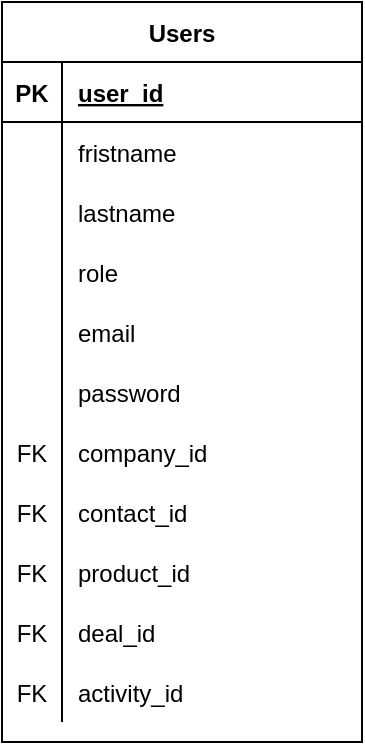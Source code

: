 <mxfile version="13.11.0" type="github" pages="10">
  <diagram name="ALL" id="9f46799a-70d6-7492-0946-bef42562c5a5">
    <mxGraphModel grid="1" gridSize="10" guides="1" tooltips="1" connect="1" arrows="1" page="1" fold="1" pageScale="1" pageWidth="1100" pageHeight="850" background="#ffffff" math="0" shadow="0">
      <root>
        <mxCell id="0" />
        <mxCell id="1" parent="0" />
        <mxCell id="CbAPWENuTTaKdpWVdCaS-1" value="Users" style="shape=table;startSize=30;container=1;collapsible=1;childLayout=tableLayout;fixedRows=1;rowLines=0;fontStyle=1;align=center;resizeLast=1;" vertex="1" parent="1">
          <mxGeometry x="460" y="260" width="180" height="370" as="geometry" />
        </mxCell>
        <mxCell id="CbAPWENuTTaKdpWVdCaS-2" value="" style="shape=partialRectangle;collapsible=0;dropTarget=0;pointerEvents=0;fillColor=none;top=0;left=0;bottom=1;right=0;points=[[0,0.5],[1,0.5]];portConstraint=eastwest;" vertex="1" parent="CbAPWENuTTaKdpWVdCaS-1">
          <mxGeometry y="30" width="180" height="30" as="geometry" />
        </mxCell>
        <mxCell id="CbAPWENuTTaKdpWVdCaS-3" value="PK" style="shape=partialRectangle;connectable=0;fillColor=none;top=0;left=0;bottom=0;right=0;fontStyle=1;overflow=hidden;" vertex="1" parent="CbAPWENuTTaKdpWVdCaS-2">
          <mxGeometry width="30" height="30" as="geometry" />
        </mxCell>
        <mxCell id="CbAPWENuTTaKdpWVdCaS-4" value="user_id" style="shape=partialRectangle;connectable=0;fillColor=none;top=0;left=0;bottom=0;right=0;align=left;spacingLeft=6;fontStyle=5;overflow=hidden;" vertex="1" parent="CbAPWENuTTaKdpWVdCaS-2">
          <mxGeometry x="30" width="150" height="30" as="geometry" />
        </mxCell>
        <mxCell id="CbAPWENuTTaKdpWVdCaS-5" value="" style="shape=partialRectangle;collapsible=0;dropTarget=0;pointerEvents=0;fillColor=none;top=0;left=0;bottom=0;right=0;points=[[0,0.5],[1,0.5]];portConstraint=eastwest;" vertex="1" parent="CbAPWENuTTaKdpWVdCaS-1">
          <mxGeometry y="60" width="180" height="30" as="geometry" />
        </mxCell>
        <mxCell id="CbAPWENuTTaKdpWVdCaS-6" value="" style="shape=partialRectangle;connectable=0;fillColor=none;top=0;left=0;bottom=0;right=0;editable=1;overflow=hidden;" vertex="1" parent="CbAPWENuTTaKdpWVdCaS-5">
          <mxGeometry width="30" height="30" as="geometry" />
        </mxCell>
        <mxCell id="CbAPWENuTTaKdpWVdCaS-7" value="fristname" style="shape=partialRectangle;connectable=0;fillColor=none;top=0;left=0;bottom=0;right=0;align=left;spacingLeft=6;overflow=hidden;" vertex="1" parent="CbAPWENuTTaKdpWVdCaS-5">
          <mxGeometry x="30" width="150" height="30" as="geometry" />
        </mxCell>
        <mxCell id="CbAPWENuTTaKdpWVdCaS-8" value="" style="shape=partialRectangle;collapsible=0;dropTarget=0;pointerEvents=0;fillColor=none;top=0;left=0;bottom=0;right=0;points=[[0,0.5],[1,0.5]];portConstraint=eastwest;" vertex="1" parent="CbAPWENuTTaKdpWVdCaS-1">
          <mxGeometry y="90" width="180" height="30" as="geometry" />
        </mxCell>
        <mxCell id="CbAPWENuTTaKdpWVdCaS-9" value="" style="shape=partialRectangle;connectable=0;fillColor=none;top=0;left=0;bottom=0;right=0;editable=1;overflow=hidden;" vertex="1" parent="CbAPWENuTTaKdpWVdCaS-8">
          <mxGeometry width="30" height="30" as="geometry" />
        </mxCell>
        <mxCell id="CbAPWENuTTaKdpWVdCaS-10" value="lastname" style="shape=partialRectangle;connectable=0;fillColor=none;top=0;left=0;bottom=0;right=0;align=left;spacingLeft=6;overflow=hidden;" vertex="1" parent="CbAPWENuTTaKdpWVdCaS-8">
          <mxGeometry x="30" width="150" height="30" as="geometry" />
        </mxCell>
        <mxCell id="CbAPWENuTTaKdpWVdCaS-11" value="" style="shape=partialRectangle;collapsible=0;dropTarget=0;pointerEvents=0;fillColor=none;top=0;left=0;bottom=0;right=0;points=[[0,0.5],[1,0.5]];portConstraint=eastwest;" vertex="1" parent="CbAPWENuTTaKdpWVdCaS-1">
          <mxGeometry y="120" width="180" height="30" as="geometry" />
        </mxCell>
        <mxCell id="CbAPWENuTTaKdpWVdCaS-12" value="" style="shape=partialRectangle;connectable=0;fillColor=none;top=0;left=0;bottom=0;right=0;editable=1;overflow=hidden;" vertex="1" parent="CbAPWENuTTaKdpWVdCaS-11">
          <mxGeometry width="30" height="30" as="geometry" />
        </mxCell>
        <mxCell id="CbAPWENuTTaKdpWVdCaS-13" value="role" style="shape=partialRectangle;connectable=0;fillColor=none;top=0;left=0;bottom=0;right=0;align=left;spacingLeft=6;overflow=hidden;" vertex="1" parent="CbAPWENuTTaKdpWVdCaS-11">
          <mxGeometry x="30" width="150" height="30" as="geometry" />
        </mxCell>
        <mxCell id="CbAPWENuTTaKdpWVdCaS-14" value="" style="shape=partialRectangle;collapsible=0;dropTarget=0;pointerEvents=0;fillColor=none;top=0;left=0;bottom=0;right=0;points=[[0,0.5],[1,0.5]];portConstraint=eastwest;" vertex="1" parent="CbAPWENuTTaKdpWVdCaS-1">
          <mxGeometry y="150" width="180" height="30" as="geometry" />
        </mxCell>
        <mxCell id="CbAPWENuTTaKdpWVdCaS-15" value="" style="shape=partialRectangle;connectable=0;fillColor=none;top=0;left=0;bottom=0;right=0;editable=1;overflow=hidden;" vertex="1" parent="CbAPWENuTTaKdpWVdCaS-14">
          <mxGeometry width="30" height="30" as="geometry" />
        </mxCell>
        <mxCell id="CbAPWENuTTaKdpWVdCaS-16" value="email" style="shape=partialRectangle;connectable=0;fillColor=none;top=0;left=0;bottom=0;right=0;align=left;spacingLeft=6;overflow=hidden;" vertex="1" parent="CbAPWENuTTaKdpWVdCaS-14">
          <mxGeometry x="30" width="150" height="30" as="geometry" />
        </mxCell>
        <mxCell id="CbAPWENuTTaKdpWVdCaS-17" value="" style="shape=partialRectangle;collapsible=0;dropTarget=0;pointerEvents=0;fillColor=none;top=0;left=0;bottom=0;right=0;points=[[0,0.5],[1,0.5]];portConstraint=eastwest;" vertex="1" parent="CbAPWENuTTaKdpWVdCaS-1">
          <mxGeometry y="180" width="180" height="30" as="geometry" />
        </mxCell>
        <mxCell id="CbAPWENuTTaKdpWVdCaS-18" value="" style="shape=partialRectangle;connectable=0;fillColor=none;top=0;left=0;bottom=0;right=0;editable=1;overflow=hidden;" vertex="1" parent="CbAPWENuTTaKdpWVdCaS-17">
          <mxGeometry width="30" height="30" as="geometry" />
        </mxCell>
        <mxCell id="CbAPWENuTTaKdpWVdCaS-19" value="password" style="shape=partialRectangle;connectable=0;fillColor=none;top=0;left=0;bottom=0;right=0;align=left;spacingLeft=6;overflow=hidden;" vertex="1" parent="CbAPWENuTTaKdpWVdCaS-17">
          <mxGeometry x="30" width="150" height="30" as="geometry" />
        </mxCell>
        <mxCell id="CbAPWENuTTaKdpWVdCaS-20" value="" style="shape=partialRectangle;collapsible=0;dropTarget=0;pointerEvents=0;fillColor=none;top=0;left=0;bottom=0;right=0;points=[[0,0.5],[1,0.5]];portConstraint=eastwest;" vertex="1" parent="CbAPWENuTTaKdpWVdCaS-1">
          <mxGeometry y="210" width="180" height="30" as="geometry" />
        </mxCell>
        <mxCell id="CbAPWENuTTaKdpWVdCaS-21" value="FK" style="shape=partialRectangle;connectable=0;fillColor=none;top=0;left=0;bottom=0;right=0;fontStyle=0;overflow=hidden;" vertex="1" parent="CbAPWENuTTaKdpWVdCaS-20">
          <mxGeometry width="30" height="30" as="geometry" />
        </mxCell>
        <mxCell id="CbAPWENuTTaKdpWVdCaS-22" value="company_id" style="shape=partialRectangle;connectable=0;fillColor=none;top=0;left=0;bottom=0;right=0;align=left;spacingLeft=6;fontStyle=0;overflow=hidden;" vertex="1" parent="CbAPWENuTTaKdpWVdCaS-20">
          <mxGeometry x="30" width="150" height="30" as="geometry" />
        </mxCell>
        <mxCell id="CbAPWENuTTaKdpWVdCaS-23" value="" style="shape=partialRectangle;collapsible=0;dropTarget=0;pointerEvents=0;fillColor=none;top=0;left=0;bottom=0;right=0;points=[[0,0.5],[1,0.5]];portConstraint=eastwest;" vertex="1" parent="CbAPWENuTTaKdpWVdCaS-1">
          <mxGeometry y="240" width="180" height="30" as="geometry" />
        </mxCell>
        <mxCell id="CbAPWENuTTaKdpWVdCaS-24" value="FK" style="shape=partialRectangle;connectable=0;fillColor=none;top=0;left=0;bottom=0;right=0;fontStyle=0;overflow=hidden;" vertex="1" parent="CbAPWENuTTaKdpWVdCaS-23">
          <mxGeometry width="30" height="30" as="geometry" />
        </mxCell>
        <mxCell id="CbAPWENuTTaKdpWVdCaS-25" value="contact_id" style="shape=partialRectangle;connectable=0;fillColor=none;top=0;left=0;bottom=0;right=0;align=left;spacingLeft=6;fontStyle=0;overflow=hidden;" vertex="1" parent="CbAPWENuTTaKdpWVdCaS-23">
          <mxGeometry x="30" width="150" height="30" as="geometry" />
        </mxCell>
        <mxCell id="CbAPWENuTTaKdpWVdCaS-26" value="" style="shape=partialRectangle;collapsible=0;dropTarget=0;pointerEvents=0;fillColor=none;top=0;left=0;bottom=0;right=0;points=[[0,0.5],[1,0.5]];portConstraint=eastwest;" vertex="1" parent="CbAPWENuTTaKdpWVdCaS-1">
          <mxGeometry y="270" width="180" height="30" as="geometry" />
        </mxCell>
        <mxCell id="CbAPWENuTTaKdpWVdCaS-27" value="FK" style="shape=partialRectangle;connectable=0;fillColor=none;top=0;left=0;bottom=0;right=0;fontStyle=0;overflow=hidden;" vertex="1" parent="CbAPWENuTTaKdpWVdCaS-26">
          <mxGeometry width="30" height="30" as="geometry" />
        </mxCell>
        <mxCell id="CbAPWENuTTaKdpWVdCaS-28" value="product_id" style="shape=partialRectangle;connectable=0;fillColor=none;top=0;left=0;bottom=0;right=0;align=left;spacingLeft=6;fontStyle=0;overflow=hidden;" vertex="1" parent="CbAPWENuTTaKdpWVdCaS-26">
          <mxGeometry x="30" width="150" height="30" as="geometry" />
        </mxCell>
        <mxCell id="CbAPWENuTTaKdpWVdCaS-29" value="" style="shape=partialRectangle;collapsible=0;dropTarget=0;pointerEvents=0;fillColor=none;top=0;left=0;bottom=0;right=0;points=[[0,0.5],[1,0.5]];portConstraint=eastwest;" vertex="1" parent="CbAPWENuTTaKdpWVdCaS-1">
          <mxGeometry y="300" width="180" height="30" as="geometry" />
        </mxCell>
        <mxCell id="CbAPWENuTTaKdpWVdCaS-30" value="FK" style="shape=partialRectangle;connectable=0;fillColor=none;top=0;left=0;bottom=0;right=0;fontStyle=0;overflow=hidden;" vertex="1" parent="CbAPWENuTTaKdpWVdCaS-29">
          <mxGeometry width="30" height="30" as="geometry" />
        </mxCell>
        <mxCell id="CbAPWENuTTaKdpWVdCaS-31" value="deal_id" style="shape=partialRectangle;connectable=0;fillColor=none;top=0;left=0;bottom=0;right=0;align=left;spacingLeft=6;fontStyle=0;overflow=hidden;" vertex="1" parent="CbAPWENuTTaKdpWVdCaS-29">
          <mxGeometry x="30" width="150" height="30" as="geometry" />
        </mxCell>
        <mxCell id="CbAPWENuTTaKdpWVdCaS-32" value="" style="shape=partialRectangle;collapsible=0;dropTarget=0;pointerEvents=0;fillColor=none;top=0;left=0;bottom=0;right=0;points=[[0,0.5],[1,0.5]];portConstraint=eastwest;" vertex="1" parent="CbAPWENuTTaKdpWVdCaS-1">
          <mxGeometry y="330" width="180" height="30" as="geometry" />
        </mxCell>
        <mxCell id="CbAPWENuTTaKdpWVdCaS-33" value="FK" style="shape=partialRectangle;connectable=0;fillColor=none;top=0;left=0;bottom=0;right=0;fontStyle=0;overflow=hidden;" vertex="1" parent="CbAPWENuTTaKdpWVdCaS-32">
          <mxGeometry width="30" height="30" as="geometry" />
        </mxCell>
        <mxCell id="CbAPWENuTTaKdpWVdCaS-34" value="activity_id" style="shape=partialRectangle;connectable=0;fillColor=none;top=0;left=0;bottom=0;right=0;align=left;spacingLeft=6;fontStyle=0;overflow=hidden;" vertex="1" parent="CbAPWENuTTaKdpWVdCaS-32">
          <mxGeometry x="30" width="150" height="30" as="geometry" />
        </mxCell>
      </root>
    </mxGraphModel>
  </diagram>
  <diagram id="rnmnD4VVxiKLC9gOq7fh" name="Activity">
    <mxGraphModel grid="1" gridSize="10" guides="1" tooltips="1" connect="1" arrows="1" page="1" fold="1" pageScale="1" pageWidth="850" pageHeight="1100" math="0" shadow="0">
      <root>
        <mxCell id="Nr3p1KubIb4BOc9Zlqhq-0" />
        <mxCell id="Nr3p1KubIb4BOc9Zlqhq-1" parent="Nr3p1KubIb4BOc9Zlqhq-0" />
        <mxCell id="Nr3p1KubIb4BOc9Zlqhq-6" value="Activity" style="shape=table;startSize=30;container=1;collapsible=1;childLayout=tableLayout;fixedRows=1;rowLines=0;fontStyle=1;align=center;resizeLast=1;" parent="Nr3p1KubIb4BOc9Zlqhq-1" vertex="1">
          <mxGeometry x="320" y="40" width="180" height="200" as="geometry" />
        </mxCell>
        <mxCell id="Nr3p1KubIb4BOc9Zlqhq-7" value="" style="shape=partialRectangle;collapsible=0;dropTarget=0;pointerEvents=0;fillColor=none;top=0;left=0;bottom=1;right=0;points=[[0,0.5],[1,0.5]];portConstraint=eastwest;" parent="Nr3p1KubIb4BOc9Zlqhq-6" vertex="1">
          <mxGeometry y="30" width="180" height="30" as="geometry" />
        </mxCell>
        <mxCell id="Nr3p1KubIb4BOc9Zlqhq-8" value="PK" style="shape=partialRectangle;connectable=0;fillColor=none;top=0;left=0;bottom=0;right=0;fontStyle=1;overflow=hidden;" parent="Nr3p1KubIb4BOc9Zlqhq-7" vertex="1">
          <mxGeometry width="30" height="30" as="geometry" />
        </mxCell>
        <mxCell id="Nr3p1KubIb4BOc9Zlqhq-9" value="Activity_id" style="shape=partialRectangle;connectable=0;fillColor=none;top=0;left=0;bottom=0;right=0;align=left;spacingLeft=6;fontStyle=5;overflow=hidden;" parent="Nr3p1KubIb4BOc9Zlqhq-7" vertex="1">
          <mxGeometry x="30" width="150" height="30" as="geometry" />
        </mxCell>
        <mxCell id="Nr3p1KubIb4BOc9Zlqhq-10" value="" style="shape=partialRectangle;collapsible=0;dropTarget=0;pointerEvents=0;fillColor=none;top=0;left=0;bottom=0;right=0;points=[[0,0.5],[1,0.5]];portConstraint=eastwest;" parent="Nr3p1KubIb4BOc9Zlqhq-6" vertex="1">
          <mxGeometry y="60" width="180" height="30" as="geometry" />
        </mxCell>
        <mxCell id="Nr3p1KubIb4BOc9Zlqhq-11" value="" style="shape=partialRectangle;connectable=0;fillColor=none;top=0;left=0;bottom=0;right=0;editable=1;overflow=hidden;" parent="Nr3p1KubIb4BOc9Zlqhq-10" vertex="1">
          <mxGeometry width="30" height="30" as="geometry" />
        </mxCell>
        <mxCell id="Nr3p1KubIb4BOc9Zlqhq-12" value="activity_type" style="shape=partialRectangle;connectable=0;fillColor=none;top=0;left=0;bottom=0;right=0;align=left;spacingLeft=6;overflow=hidden;" parent="Nr3p1KubIb4BOc9Zlqhq-10" vertex="1">
          <mxGeometry x="30" width="150" height="30" as="geometry" />
        </mxCell>
        <mxCell id="gmUH7dpHtviiA69kb81x-21" value="" style="shape=partialRectangle;collapsible=0;dropTarget=0;pointerEvents=0;fillColor=none;top=0;left=0;bottom=0;right=0;points=[[0,0.5],[1,0.5]];portConstraint=eastwest;" vertex="1" parent="Nr3p1KubIb4BOc9Zlqhq-6">
          <mxGeometry y="90" width="180" height="30" as="geometry" />
        </mxCell>
        <mxCell id="gmUH7dpHtviiA69kb81x-22" value="FK" style="shape=partialRectangle;connectable=0;fillColor=none;top=0;left=0;bottom=0;right=0;fontStyle=0;overflow=hidden;" vertex="1" parent="gmUH7dpHtviiA69kb81x-21">
          <mxGeometry width="30" height="30" as="geometry" />
        </mxCell>
        <mxCell id="gmUH7dpHtviiA69kb81x-23" value="Task_id" style="shape=partialRectangle;connectable=0;fillColor=none;top=0;left=0;bottom=0;right=0;align=left;spacingLeft=6;fontStyle=0;overflow=hidden;" vertex="1" parent="gmUH7dpHtviiA69kb81x-21">
          <mxGeometry x="30" width="150" height="30" as="geometry" />
        </mxCell>
        <mxCell id="gmUH7dpHtviiA69kb81x-25" value="" style="shape=partialRectangle;collapsible=0;dropTarget=0;pointerEvents=0;fillColor=none;top=0;left=0;bottom=0;right=0;points=[[0,0.5],[1,0.5]];portConstraint=eastwest;" vertex="1" parent="Nr3p1KubIb4BOc9Zlqhq-6">
          <mxGeometry y="120" width="180" height="30" as="geometry" />
        </mxCell>
        <mxCell id="gmUH7dpHtviiA69kb81x-26" value="FK" style="shape=partialRectangle;connectable=0;fillColor=none;top=0;left=0;bottom=0;right=0;fontStyle=0;overflow=hidden;" vertex="1" parent="gmUH7dpHtviiA69kb81x-25">
          <mxGeometry width="30" height="30" as="geometry" />
        </mxCell>
        <mxCell id="gmUH7dpHtviiA69kb81x-27" value="Event_id" style="shape=partialRectangle;connectable=0;fillColor=none;top=0;left=0;bottom=0;right=0;align=left;spacingLeft=6;fontStyle=0;overflow=hidden;" vertex="1" parent="gmUH7dpHtviiA69kb81x-25">
          <mxGeometry x="30" width="150" height="30" as="geometry" />
        </mxCell>
        <mxCell id="gmUH7dpHtviiA69kb81x-28" value="" style="shape=partialRectangle;collapsible=0;dropTarget=0;pointerEvents=0;fillColor=none;top=0;left=0;bottom=0;right=0;points=[[0,0.5],[1,0.5]];portConstraint=eastwest;" vertex="1" parent="Nr3p1KubIb4BOc9Zlqhq-6">
          <mxGeometry y="150" width="180" height="30" as="geometry" />
        </mxCell>
        <mxCell id="gmUH7dpHtviiA69kb81x-29" value="FK" style="shape=partialRectangle;connectable=0;fillColor=none;top=0;left=0;bottom=0;right=0;fontStyle=0;overflow=hidden;" vertex="1" parent="gmUH7dpHtviiA69kb81x-28">
          <mxGeometry width="30" height="30" as="geometry" />
        </mxCell>
        <mxCell id="gmUH7dpHtviiA69kb81x-30" value="Call_id" style="shape=partialRectangle;connectable=0;fillColor=none;top=0;left=0;bottom=0;right=0;align=left;spacingLeft=6;fontStyle=0;overflow=hidden;" vertex="1" parent="gmUH7dpHtviiA69kb81x-28">
          <mxGeometry x="30" width="150" height="30" as="geometry" />
        </mxCell>
        <mxCell id="Nr3p1KubIb4BOc9Zlqhq-16" value="" style="shape=partialRectangle;collapsible=0;dropTarget=0;pointerEvents=0;fillColor=none;top=0;left=0;bottom=0;right=0;points=[[0,0.5],[1,0.5]];portConstraint=eastwest;" parent="Nr3p1KubIb4BOc9Zlqhq-6" vertex="1">
          <mxGeometry y="180" width="180" height="20" as="geometry" />
        </mxCell>
        <mxCell id="Nr3p1KubIb4BOc9Zlqhq-17" value="" style="shape=partialRectangle;connectable=0;fillColor=none;top=0;left=0;bottom=0;right=0;editable=1;overflow=hidden;" parent="Nr3p1KubIb4BOc9Zlqhq-16" vertex="1">
          <mxGeometry width="30" height="20" as="geometry" />
        </mxCell>
        <mxCell id="Nr3p1KubIb4BOc9Zlqhq-18" value="" style="shape=partialRectangle;connectable=0;fillColor=none;top=0;left=0;bottom=0;right=0;align=left;spacingLeft=6;overflow=hidden;" parent="Nr3p1KubIb4BOc9Zlqhq-16" vertex="1">
          <mxGeometry x="30" width="150" height="20" as="geometry" />
        </mxCell>
        <mxCell id="gmUH7dpHtviiA69kb81x-32" value="Event" style="shape=table;startSize=30;container=1;collapsible=1;childLayout=tableLayout;fixedRows=1;rowLines=0;fontStyle=1;align=center;resizeLast=1;" vertex="1" parent="Nr3p1KubIb4BOc9Zlqhq-1">
          <mxGeometry x="320" y="330" width="180" height="340" as="geometry" />
        </mxCell>
        <mxCell id="gmUH7dpHtviiA69kb81x-33" value="" style="shape=partialRectangle;collapsible=0;dropTarget=0;pointerEvents=0;fillColor=none;top=0;left=0;bottom=1;right=0;points=[[0,0.5],[1,0.5]];portConstraint=eastwest;" vertex="1" parent="gmUH7dpHtviiA69kb81x-32">
          <mxGeometry y="30" width="180" height="30" as="geometry" />
        </mxCell>
        <mxCell id="gmUH7dpHtviiA69kb81x-34" value="PK" style="shape=partialRectangle;connectable=0;fillColor=none;top=0;left=0;bottom=0;right=0;fontStyle=1;overflow=hidden;" vertex="1" parent="gmUH7dpHtviiA69kb81x-33">
          <mxGeometry width="30" height="30" as="geometry" />
        </mxCell>
        <mxCell id="gmUH7dpHtviiA69kb81x-35" value="Event_id" style="shape=partialRectangle;connectable=0;fillColor=none;top=0;left=0;bottom=0;right=0;align=left;spacingLeft=6;fontStyle=5;overflow=hidden;" vertex="1" parent="gmUH7dpHtviiA69kb81x-33">
          <mxGeometry x="30" width="150" height="30" as="geometry" />
        </mxCell>
        <mxCell id="gmUH7dpHtviiA69kb81x-36" value="" style="shape=partialRectangle;collapsible=0;dropTarget=0;pointerEvents=0;fillColor=none;top=0;left=0;bottom=0;right=0;points=[[0,0.5],[1,0.5]];portConstraint=eastwest;" vertex="1" parent="gmUH7dpHtviiA69kb81x-32">
          <mxGeometry y="60" width="180" height="30" as="geometry" />
        </mxCell>
        <mxCell id="gmUH7dpHtviiA69kb81x-37" value="" style="shape=partialRectangle;connectable=0;fillColor=none;top=0;left=0;bottom=0;right=0;editable=1;overflow=hidden;" vertex="1" parent="gmUH7dpHtviiA69kb81x-36">
          <mxGeometry width="30" height="30" as="geometry" />
        </mxCell>
        <mxCell id="gmUH7dpHtviiA69kb81x-38" value="event_name" style="shape=partialRectangle;connectable=0;fillColor=none;top=0;left=0;bottom=0;right=0;align=left;spacingLeft=6;overflow=hidden;" vertex="1" parent="gmUH7dpHtviiA69kb81x-36">
          <mxGeometry x="30" width="150" height="30" as="geometry" />
        </mxCell>
        <mxCell id="gmUH7dpHtviiA69kb81x-39" value="" style="shape=partialRectangle;collapsible=0;dropTarget=0;pointerEvents=0;fillColor=none;top=0;left=0;bottom=0;right=0;points=[[0,0.5],[1,0.5]];portConstraint=eastwest;" vertex="1" parent="gmUH7dpHtviiA69kb81x-32">
          <mxGeometry y="90" width="180" height="30" as="geometry" />
        </mxCell>
        <mxCell id="gmUH7dpHtviiA69kb81x-40" value="" style="shape=partialRectangle;connectable=0;fillColor=none;top=0;left=0;bottom=0;right=0;editable=1;overflow=hidden;" vertex="1" parent="gmUH7dpHtviiA69kb81x-39">
          <mxGeometry width="30" height="30" as="geometry" />
        </mxCell>
        <mxCell id="gmUH7dpHtviiA69kb81x-41" value="date_time" style="shape=partialRectangle;connectable=0;fillColor=none;top=0;left=0;bottom=0;right=0;align=left;spacingLeft=6;overflow=hidden;" vertex="1" parent="gmUH7dpHtviiA69kb81x-39">
          <mxGeometry x="30" width="150" height="30" as="geometry" />
        </mxCell>
        <mxCell id="gmUH7dpHtviiA69kb81x-42" value="" style="shape=partialRectangle;collapsible=0;dropTarget=0;pointerEvents=0;fillColor=none;top=0;left=0;bottom=0;right=0;points=[[0,0.5],[1,0.5]];portConstraint=eastwest;" vertex="1" parent="gmUH7dpHtviiA69kb81x-32">
          <mxGeometry y="120" width="180" height="30" as="geometry" />
        </mxCell>
        <mxCell id="gmUH7dpHtviiA69kb81x-43" value="" style="shape=partialRectangle;connectable=0;fillColor=none;top=0;left=0;bottom=0;right=0;editable=1;overflow=hidden;" vertex="1" parent="gmUH7dpHtviiA69kb81x-42">
          <mxGeometry width="30" height="30" as="geometry" />
        </mxCell>
        <mxCell id="gmUH7dpHtviiA69kb81x-44" value="location" style="shape=partialRectangle;connectable=0;fillColor=none;top=0;left=0;bottom=0;right=0;align=left;spacingLeft=6;overflow=hidden;" vertex="1" parent="gmUH7dpHtviiA69kb81x-42">
          <mxGeometry x="30" width="150" height="30" as="geometry" />
        </mxCell>
        <mxCell id="gmUH7dpHtviiA69kb81x-45" value="" style="shape=partialRectangle;collapsible=0;dropTarget=0;pointerEvents=0;fillColor=none;top=0;left=0;bottom=0;right=0;points=[[0,0.5],[1,0.5]];portConstraint=eastwest;" vertex="1" parent="gmUH7dpHtviiA69kb81x-32">
          <mxGeometry y="150" width="180" height="30" as="geometry" />
        </mxCell>
        <mxCell id="gmUH7dpHtviiA69kb81x-46" value="" style="shape=partialRectangle;connectable=0;fillColor=none;top=0;left=0;bottom=0;right=0;editable=1;overflow=hidden;" vertex="1" parent="gmUH7dpHtviiA69kb81x-45">
          <mxGeometry width="30" height="30" as="geometry" />
        </mxCell>
        <mxCell id="gmUH7dpHtviiA69kb81x-47" value="participants" style="shape=partialRectangle;connectable=0;fillColor=none;top=0;left=0;bottom=0;right=0;align=left;spacingLeft=6;overflow=hidden;" vertex="1" parent="gmUH7dpHtviiA69kb81x-45">
          <mxGeometry x="30" width="150" height="30" as="geometry" />
        </mxCell>
        <mxCell id="gmUH7dpHtviiA69kb81x-64" value="" style="shape=partialRectangle;collapsible=0;dropTarget=0;pointerEvents=0;fillColor=none;top=0;left=0;bottom=0;right=0;points=[[0,0.5],[1,0.5]];portConstraint=eastwest;" vertex="1" parent="gmUH7dpHtviiA69kb81x-32">
          <mxGeometry y="180" width="180" height="30" as="geometry" />
        </mxCell>
        <mxCell id="gmUH7dpHtviiA69kb81x-65" value="" style="shape=partialRectangle;connectable=0;fillColor=none;top=0;left=0;bottom=0;right=0;editable=1;overflow=hidden;" vertex="1" parent="gmUH7dpHtviiA69kb81x-64">
          <mxGeometry width="30" height="30" as="geometry" />
        </mxCell>
        <mxCell id="gmUH7dpHtviiA69kb81x-66" value="paricipants" style="shape=partialRectangle;connectable=0;fillColor=none;top=0;left=0;bottom=0;right=0;align=left;spacingLeft=6;overflow=hidden;" vertex="1" parent="gmUH7dpHtviiA69kb81x-64">
          <mxGeometry x="30" width="150" height="30" as="geometry" />
        </mxCell>
        <mxCell id="gmUH7dpHtviiA69kb81x-71" value="" style="shape=partialRectangle;collapsible=0;dropTarget=0;pointerEvents=0;fillColor=none;top=0;left=0;bottom=0;right=0;points=[[0,0.5],[1,0.5]];portConstraint=eastwest;" vertex="1" parent="gmUH7dpHtviiA69kb81x-32">
          <mxGeometry y="210" width="180" height="30" as="geometry" />
        </mxCell>
        <mxCell id="gmUH7dpHtviiA69kb81x-72" value="FK" style="shape=partialRectangle;connectable=0;fillColor=none;top=0;left=0;bottom=0;right=0;editable=1;overflow=hidden;" vertex="1" parent="gmUH7dpHtviiA69kb81x-71">
          <mxGeometry width="30" height="30" as="geometry" />
        </mxCell>
        <mxCell id="gmUH7dpHtviiA69kb81x-73" value="Owner_id" style="shape=partialRectangle;connectable=0;fillColor=none;top=0;left=0;bottom=0;right=0;align=left;spacingLeft=6;overflow=hidden;" vertex="1" parent="gmUH7dpHtviiA69kb81x-71">
          <mxGeometry x="30" width="150" height="30" as="geometry" />
        </mxCell>
        <mxCell id="gmUH7dpHtviiA69kb81x-82" value="" style="shape=partialRectangle;collapsible=0;dropTarget=0;pointerEvents=0;fillColor=none;top=0;left=0;bottom=0;right=0;points=[[0,0.5],[1,0.5]];portConstraint=eastwest;" vertex="1" parent="gmUH7dpHtviiA69kb81x-32">
          <mxGeometry y="240" width="180" height="30" as="geometry" />
        </mxCell>
        <mxCell id="gmUH7dpHtviiA69kb81x-83" value="FK" style="shape=partialRectangle;connectable=0;fillColor=none;top=0;left=0;bottom=0;right=0;editable=1;overflow=hidden;" vertex="1" parent="gmUH7dpHtviiA69kb81x-82">
          <mxGeometry width="30" height="30" as="geometry" />
        </mxCell>
        <mxCell id="gmUH7dpHtviiA69kb81x-84" value="Contract_id" style="shape=partialRectangle;connectable=0;fillColor=none;top=0;left=0;bottom=0;right=0;align=left;spacingLeft=6;overflow=hidden;" vertex="1" parent="gmUH7dpHtviiA69kb81x-82">
          <mxGeometry x="30" width="150" height="30" as="geometry" />
        </mxCell>
        <mxCell id="gmUH7dpHtviiA69kb81x-85" value="" style="shape=partialRectangle;collapsible=0;dropTarget=0;pointerEvents=0;fillColor=none;top=0;left=0;bottom=0;right=0;points=[[0,0.5],[1,0.5]];portConstraint=eastwest;" vertex="1" parent="gmUH7dpHtviiA69kb81x-32">
          <mxGeometry y="270" width="180" height="30" as="geometry" />
        </mxCell>
        <mxCell id="gmUH7dpHtviiA69kb81x-86" value="FK" style="shape=partialRectangle;connectable=0;fillColor=none;top=0;left=0;bottom=0;right=0;editable=1;overflow=hidden;" vertex="1" parent="gmUH7dpHtviiA69kb81x-85">
          <mxGeometry width="30" height="30" as="geometry" />
        </mxCell>
        <mxCell id="gmUH7dpHtviiA69kb81x-87" value="Company_id" style="shape=partialRectangle;connectable=0;fillColor=none;top=0;left=0;bottom=0;right=0;align=left;spacingLeft=6;overflow=hidden;" vertex="1" parent="gmUH7dpHtviiA69kb81x-85">
          <mxGeometry x="30" width="150" height="30" as="geometry" />
        </mxCell>
        <mxCell id="gmUH7dpHtviiA69kb81x-88" value="" style="shape=partialRectangle;collapsible=0;dropTarget=0;pointerEvents=0;fillColor=none;top=0;left=0;bottom=0;right=0;points=[[0,0.5],[1,0.5]];portConstraint=eastwest;" vertex="1" parent="gmUH7dpHtviiA69kb81x-32">
          <mxGeometry y="300" width="180" height="30" as="geometry" />
        </mxCell>
        <mxCell id="gmUH7dpHtviiA69kb81x-89" value="FK" style="shape=partialRectangle;connectable=0;fillColor=none;top=0;left=0;bottom=0;right=0;editable=1;overflow=hidden;" vertex="1" parent="gmUH7dpHtviiA69kb81x-88">
          <mxGeometry width="30" height="30" as="geometry" />
        </mxCell>
        <mxCell id="gmUH7dpHtviiA69kb81x-90" value="Deal_id" style="shape=partialRectangle;connectable=0;fillColor=none;top=0;left=0;bottom=0;right=0;align=left;spacingLeft=6;overflow=hidden;" vertex="1" parent="gmUH7dpHtviiA69kb81x-88">
          <mxGeometry x="30" width="150" height="30" as="geometry" />
        </mxCell>
      </root>
    </mxGraphModel>
  </diagram>
  <diagram id="Wtvj8JyYWX3pB6Th0o-3" name="companies">
    <mxGraphModel dx="1108" dy="450" grid="1" gridSize="10" guides="1" tooltips="1" connect="1" arrows="1" fold="1" page="1" pageScale="1" pageWidth="827" pageHeight="1169" math="0" shadow="0">
      <root>
        <mxCell id="QhJNs31K5BeKgb3SMueN-0" />
        <mxCell id="QhJNs31K5BeKgb3SMueN-1" parent="QhJNs31K5BeKgb3SMueN-0" />
        <mxCell id="vWB9bvoyhw8gUCepqv6o-3" value="Companies" style="shape=table;startSize=30;container=1;collapsible=1;childLayout=tableLayout;fixedRows=1;rowLines=0;fontStyle=1;align=center;resizeLast=1;" vertex="1" parent="QhJNs31K5BeKgb3SMueN-1">
          <mxGeometry x="400" y="20" width="180" height="360" as="geometry" />
        </mxCell>
        <mxCell id="vWB9bvoyhw8gUCepqv6o-4" value="" style="shape=partialRectangle;collapsible=0;dropTarget=0;pointerEvents=0;fillColor=none;top=0;left=0;bottom=1;right=0;points=[[0,0.5],[1,0.5]];portConstraint=eastwest;" vertex="1" parent="vWB9bvoyhw8gUCepqv6o-3">
          <mxGeometry y="30" width="180" height="30" as="geometry" />
        </mxCell>
        <mxCell id="vWB9bvoyhw8gUCepqv6o-5" value="PK" style="shape=partialRectangle;connectable=0;fillColor=none;top=0;left=0;bottom=0;right=0;fontStyle=1;overflow=hidden;" vertex="1" parent="vWB9bvoyhw8gUCepqv6o-4">
          <mxGeometry width="30" height="30" as="geometry" />
        </mxCell>
        <mxCell id="vWB9bvoyhw8gUCepqv6o-6" value="Company_id" style="shape=partialRectangle;connectable=0;fillColor=none;top=0;left=0;bottom=0;right=0;align=left;spacingLeft=6;fontStyle=5;overflow=hidden;" vertex="1" parent="vWB9bvoyhw8gUCepqv6o-4">
          <mxGeometry x="30" width="150" height="30" as="geometry" />
        </mxCell>
        <mxCell id="vWB9bvoyhw8gUCepqv6o-7" value="" style="shape=partialRectangle;collapsible=0;dropTarget=0;pointerEvents=0;fillColor=none;top=0;left=0;bottom=0;right=0;points=[[0,0.5],[1,0.5]];portConstraint=eastwest;" vertex="1" parent="vWB9bvoyhw8gUCepqv6o-3">
          <mxGeometry y="60" width="180" height="30" as="geometry" />
        </mxCell>
        <mxCell id="vWB9bvoyhw8gUCepqv6o-8" value="" style="shape=partialRectangle;connectable=0;fillColor=none;top=0;left=0;bottom=0;right=0;editable=1;overflow=hidden;" vertex="1" parent="vWB9bvoyhw8gUCepqv6o-7">
          <mxGeometry width="30" height="30" as="geometry" />
        </mxCell>
        <mxCell id="vWB9bvoyhw8gUCepqv6o-9" value="companyname" style="shape=partialRectangle;connectable=0;fillColor=none;top=0;left=0;bottom=0;right=0;align=left;spacingLeft=6;overflow=hidden;" vertex="1" parent="vWB9bvoyhw8gUCepqv6o-7">
          <mxGeometry x="30" width="150" height="30" as="geometry" />
        </mxCell>
        <mxCell id="vWB9bvoyhw8gUCepqv6o-10" value="" style="shape=partialRectangle;collapsible=0;dropTarget=0;pointerEvents=0;fillColor=none;top=0;left=0;bottom=0;right=0;points=[[0,0.5],[1,0.5]];portConstraint=eastwest;" vertex="1" parent="vWB9bvoyhw8gUCepqv6o-3">
          <mxGeometry y="90" width="180" height="30" as="geometry" />
        </mxCell>
        <mxCell id="vWB9bvoyhw8gUCepqv6o-11" value="" style="shape=partialRectangle;connectable=0;fillColor=none;top=0;left=0;bottom=0;right=0;editable=1;overflow=hidden;" vertex="1" parent="vWB9bvoyhw8gUCepqv6o-10">
          <mxGeometry width="30" height="30" as="geometry" />
        </mxCell>
        <mxCell id="vWB9bvoyhw8gUCepqv6o-12" value="phone_number" style="shape=partialRectangle;connectable=0;fillColor=none;top=0;left=0;bottom=0;right=0;align=left;spacingLeft=6;overflow=hidden;" vertex="1" parent="vWB9bvoyhw8gUCepqv6o-10">
          <mxGeometry x="30" width="150" height="30" as="geometry" />
        </mxCell>
        <mxCell id="vWB9bvoyhw8gUCepqv6o-13" value="" style="shape=partialRectangle;collapsible=0;dropTarget=0;pointerEvents=0;fillColor=none;top=0;left=0;bottom=0;right=0;points=[[0,0.5],[1,0.5]];portConstraint=eastwest;" vertex="1" parent="vWB9bvoyhw8gUCepqv6o-3">
          <mxGeometry y="120" width="180" height="30" as="geometry" />
        </mxCell>
        <mxCell id="vWB9bvoyhw8gUCepqv6o-14" value="" style="shape=partialRectangle;connectable=0;fillColor=none;top=0;left=0;bottom=0;right=0;editable=1;overflow=hidden;" vertex="1" parent="vWB9bvoyhw8gUCepqv6o-13">
          <mxGeometry width="30" height="30" as="geometry" />
        </mxCell>
        <mxCell id="vWB9bvoyhw8gUCepqv6o-15" value="website" style="shape=partialRectangle;connectable=0;fillColor=none;top=0;left=0;bottom=0;right=0;align=left;spacingLeft=6;overflow=hidden;" vertex="1" parent="vWB9bvoyhw8gUCepqv6o-13">
          <mxGeometry x="30" width="150" height="30" as="geometry" />
        </mxCell>
        <mxCell id="vWB9bvoyhw8gUCepqv6o-17" value="" style="shape=partialRectangle;collapsible=0;dropTarget=0;pointerEvents=0;fillColor=none;top=0;left=0;bottom=0;right=0;points=[[0,0.5],[1,0.5]];portConstraint=eastwest;" vertex="1" parent="vWB9bvoyhw8gUCepqv6o-3">
          <mxGeometry y="150" width="180" height="30" as="geometry" />
        </mxCell>
        <mxCell id="vWB9bvoyhw8gUCepqv6o-18" value="" style="shape=partialRectangle;connectable=0;fillColor=none;top=0;left=0;bottom=0;right=0;editable=1;overflow=hidden;" vertex="1" parent="vWB9bvoyhw8gUCepqv6o-17">
          <mxGeometry width="30" height="30" as="geometry" />
        </mxCell>
        <mxCell id="vWB9bvoyhw8gUCepqv6o-19" value="description" style="shape=partialRectangle;connectable=0;fillColor=none;top=0;left=0;bottom=0;right=0;align=left;spacingLeft=6;overflow=hidden;" vertex="1" parent="vWB9bvoyhw8gUCepqv6o-17">
          <mxGeometry x="30" width="150" height="30" as="geometry" />
        </mxCell>
        <mxCell id="vWB9bvoyhw8gUCepqv6o-23" value="" style="shape=partialRectangle;collapsible=0;dropTarget=0;pointerEvents=0;fillColor=none;top=0;left=0;bottom=0;right=0;points=[[0,0.5],[1,0.5]];portConstraint=eastwest;" vertex="1" parent="vWB9bvoyhw8gUCepqv6o-3">
          <mxGeometry y="180" width="180" height="30" as="geometry" />
        </mxCell>
        <mxCell id="vWB9bvoyhw8gUCepqv6o-24" value="" style="shape=partialRectangle;connectable=0;fillColor=none;top=0;left=0;bottom=0;right=0;editable=1;overflow=hidden;" vertex="1" parent="vWB9bvoyhw8gUCepqv6o-23">
          <mxGeometry width="30" height="30" as="geometry" />
        </mxCell>
        <mxCell id="vWB9bvoyhw8gUCepqv6o-25" value="street" style="shape=partialRectangle;connectable=0;fillColor=none;top=0;left=0;bottom=0;right=0;align=left;spacingLeft=6;overflow=hidden;" vertex="1" parent="vWB9bvoyhw8gUCepqv6o-23">
          <mxGeometry x="30" width="150" height="30" as="geometry" />
        </mxCell>
        <mxCell id="vWB9bvoyhw8gUCepqv6o-26" value="" style="shape=partialRectangle;collapsible=0;dropTarget=0;pointerEvents=0;fillColor=none;top=0;left=0;bottom=0;right=0;points=[[0,0.5],[1,0.5]];portConstraint=eastwest;" vertex="1" parent="vWB9bvoyhw8gUCepqv6o-3">
          <mxGeometry y="210" width="180" height="30" as="geometry" />
        </mxCell>
        <mxCell id="vWB9bvoyhw8gUCepqv6o-27" value="" style="shape=partialRectangle;connectable=0;fillColor=none;top=0;left=0;bottom=0;right=0;editable=1;overflow=hidden;" vertex="1" parent="vWB9bvoyhw8gUCepqv6o-26">
          <mxGeometry width="30" height="30" as="geometry" />
        </mxCell>
        <mxCell id="vWB9bvoyhw8gUCepqv6o-28" value="city" style="shape=partialRectangle;connectable=0;fillColor=none;top=0;left=0;bottom=0;right=0;align=left;spacingLeft=6;overflow=hidden;" vertex="1" parent="vWB9bvoyhw8gUCepqv6o-26">
          <mxGeometry x="30" width="150" height="30" as="geometry" />
        </mxCell>
        <mxCell id="vWB9bvoyhw8gUCepqv6o-29" value="" style="shape=partialRectangle;collapsible=0;dropTarget=0;pointerEvents=0;fillColor=none;top=0;left=0;bottom=0;right=0;points=[[0,0.5],[1,0.5]];portConstraint=eastwest;" vertex="1" parent="vWB9bvoyhw8gUCepqv6o-3">
          <mxGeometry y="240" width="180" height="30" as="geometry" />
        </mxCell>
        <mxCell id="vWB9bvoyhw8gUCepqv6o-30" value="" style="shape=partialRectangle;connectable=0;fillColor=none;top=0;left=0;bottom=0;right=0;editable=1;overflow=hidden;" vertex="1" parent="vWB9bvoyhw8gUCepqv6o-29">
          <mxGeometry width="30" height="30" as="geometry" />
        </mxCell>
        <mxCell id="vWB9bvoyhw8gUCepqv6o-31" value="state" style="shape=partialRectangle;connectable=0;fillColor=none;top=0;left=0;bottom=0;right=0;align=left;spacingLeft=6;overflow=hidden;" vertex="1" parent="vWB9bvoyhw8gUCepqv6o-29">
          <mxGeometry x="30" width="150" height="30" as="geometry" />
        </mxCell>
        <mxCell id="vWB9bvoyhw8gUCepqv6o-32" value="" style="shape=partialRectangle;collapsible=0;dropTarget=0;pointerEvents=0;fillColor=none;top=0;left=0;bottom=0;right=0;points=[[0,0.5],[1,0.5]];portConstraint=eastwest;" vertex="1" parent="vWB9bvoyhw8gUCepqv6o-3">
          <mxGeometry y="270" width="180" height="30" as="geometry" />
        </mxCell>
        <mxCell id="vWB9bvoyhw8gUCepqv6o-33" value="" style="shape=partialRectangle;connectable=0;fillColor=none;top=0;left=0;bottom=0;right=0;editable=1;overflow=hidden;" vertex="1" parent="vWB9bvoyhw8gUCepqv6o-32">
          <mxGeometry width="30" height="30" as="geometry" />
        </mxCell>
        <mxCell id="vWB9bvoyhw8gUCepqv6o-34" value="country" style="shape=partialRectangle;connectable=0;fillColor=none;top=0;left=0;bottom=0;right=0;align=left;spacingLeft=6;overflow=hidden;" vertex="1" parent="vWB9bvoyhw8gUCepqv6o-32">
          <mxGeometry x="30" width="150" height="30" as="geometry" />
        </mxCell>
        <mxCell id="vWB9bvoyhw8gUCepqv6o-35" value="" style="shape=partialRectangle;collapsible=0;dropTarget=0;pointerEvents=0;fillColor=none;top=0;left=0;bottom=0;right=0;points=[[0,0.5],[1,0.5]];portConstraint=eastwest;" vertex="1" parent="vWB9bvoyhw8gUCepqv6o-3">
          <mxGeometry y="300" width="180" height="30" as="geometry" />
        </mxCell>
        <mxCell id="vWB9bvoyhw8gUCepqv6o-36" value="" style="shape=partialRectangle;connectable=0;fillColor=none;top=0;left=0;bottom=0;right=0;editable=1;overflow=hidden;" vertex="1" parent="vWB9bvoyhw8gUCepqv6o-35">
          <mxGeometry width="30" height="30" as="geometry" />
        </mxCell>
        <mxCell id="vWB9bvoyhw8gUCepqv6o-37" value="postcode" style="shape=partialRectangle;connectable=0;fillColor=none;top=0;left=0;bottom=0;right=0;align=left;spacingLeft=6;overflow=hidden;" vertex="1" parent="vWB9bvoyhw8gUCepqv6o-35">
          <mxGeometry x="30" width="150" height="30" as="geometry" />
        </mxCell>
        <mxCell id="c9QU7i4b0Tu2y54xhDnq-7" value="" style="shape=partialRectangle;collapsible=0;dropTarget=0;pointerEvents=0;fillColor=none;top=0;left=0;bottom=0;right=0;points=[[0,0.5],[1,0.5]];portConstraint=eastwest;" parent="vWB9bvoyhw8gUCepqv6o-3" vertex="1">
          <mxGeometry y="330" width="180" height="30" as="geometry" />
        </mxCell>
        <mxCell id="c9QU7i4b0Tu2y54xhDnq-8" value="FK" style="shape=partialRectangle;connectable=0;fillColor=none;top=0;left=0;bottom=0;right=0;fontStyle=0;overflow=hidden;" parent="c9QU7i4b0Tu2y54xhDnq-7" vertex="1">
          <mxGeometry width="30" height="30" as="geometry" />
        </mxCell>
        <mxCell id="c9QU7i4b0Tu2y54xhDnq-9" value="User_id" style="shape=partialRectangle;connectable=0;fillColor=none;top=0;left=0;bottom=0;right=0;align=left;spacingLeft=6;fontStyle=0;overflow=hidden;" parent="c9QU7i4b0Tu2y54xhDnq-7" vertex="1">
          <mxGeometry x="30" width="150" height="30" as="geometry" />
        </mxCell>
      </root>
    </mxGraphModel>
  </diagram>
  <diagram id="3f_9XxHyIn8J1hdE2Pak" name="deals">
    <mxGraphModel grid="1" gridSize="10" guides="1" tooltips="1" connect="1" arrows="1" page="1" fold="1" pageScale="1" pageWidth="827" pageHeight="1169" math="0" shadow="0">
      <root>
        <mxCell id="_BXPxpJm61-x_5ZEEavS-0" />
        <mxCell id="_BXPxpJm61-x_5ZEEavS-1" parent="_BXPxpJm61-x_5ZEEavS-0" />
        <mxCell id="HwbGKs-rfE5GDtjFWSzg-0" value="deals" style="shape=table;startSize=30;container=1;collapsible=1;childLayout=tableLayout;fixedRows=1;rowLines=0;fontStyle=1;align=center;resizeLast=1;" vertex="1" parent="_BXPxpJm61-x_5ZEEavS-1">
          <mxGeometry x="120" y="120" width="180" height="340" as="geometry" />
        </mxCell>
        <mxCell id="HwbGKs-rfE5GDtjFWSzg-1" value="" style="shape=partialRectangle;collapsible=0;dropTarget=0;pointerEvents=0;fillColor=none;top=0;left=0;bottom=1;right=0;points=[[0,0.5],[1,0.5]];portConstraint=eastwest;" vertex="1" parent="HwbGKs-rfE5GDtjFWSzg-0">
          <mxGeometry y="30" width="180" height="30" as="geometry" />
        </mxCell>
        <mxCell id="HwbGKs-rfE5GDtjFWSzg-2" value="PK" style="shape=partialRectangle;connectable=0;fillColor=none;top=0;left=0;bottom=0;right=0;fontStyle=1;overflow=hidden;" vertex="1" parent="HwbGKs-rfE5GDtjFWSzg-1">
          <mxGeometry width="30" height="30" as="geometry" />
        </mxCell>
        <mxCell id="HwbGKs-rfE5GDtjFWSzg-3" value="deal_id" style="shape=partialRectangle;connectable=0;fillColor=none;top=0;left=0;bottom=0;right=0;align=left;spacingLeft=6;fontStyle=5;overflow=hidden;" vertex="1" parent="HwbGKs-rfE5GDtjFWSzg-1">
          <mxGeometry x="30" width="150" height="30" as="geometry" />
        </mxCell>
        <mxCell id="HwbGKs-rfE5GDtjFWSzg-4" value="" style="shape=partialRectangle;collapsible=0;dropTarget=0;pointerEvents=0;fillColor=none;top=0;left=0;bottom=0;right=0;points=[[0,0.5],[1,0.5]];portConstraint=eastwest;" vertex="1" parent="HwbGKs-rfE5GDtjFWSzg-0">
          <mxGeometry y="60" width="180" height="30" as="geometry" />
        </mxCell>
        <mxCell id="HwbGKs-rfE5GDtjFWSzg-5" value="" style="shape=partialRectangle;connectable=0;fillColor=none;top=0;left=0;bottom=0;right=0;editable=1;overflow=hidden;" vertex="1" parent="HwbGKs-rfE5GDtjFWSzg-4">
          <mxGeometry width="30" height="30" as="geometry" />
        </mxCell>
        <mxCell id="HwbGKs-rfE5GDtjFWSzg-6" value="deal_name" style="shape=partialRectangle;connectable=0;fillColor=none;top=0;left=0;bottom=0;right=0;align=left;spacingLeft=6;overflow=hidden;" vertex="1" parent="HwbGKs-rfE5GDtjFWSzg-4">
          <mxGeometry x="30" width="150" height="30" as="geometry" />
        </mxCell>
        <mxCell id="HwbGKs-rfE5GDtjFWSzg-7" value="" style="shape=partialRectangle;collapsible=0;dropTarget=0;pointerEvents=0;fillColor=none;top=0;left=0;bottom=0;right=0;points=[[0,0.5],[1,0.5]];portConstraint=eastwest;" vertex="1" parent="HwbGKs-rfE5GDtjFWSzg-0">
          <mxGeometry y="90" width="180" height="30" as="geometry" />
        </mxCell>
        <mxCell id="HwbGKs-rfE5GDtjFWSzg-8" value="" style="shape=partialRectangle;connectable=0;fillColor=none;top=0;left=0;bottom=0;right=0;editable=1;overflow=hidden;" vertex="1" parent="HwbGKs-rfE5GDtjFWSzg-7">
          <mxGeometry width="30" height="30" as="geometry" />
        </mxCell>
        <mxCell id="HwbGKs-rfE5GDtjFWSzg-9" value="money" style="shape=partialRectangle;connectable=0;fillColor=none;top=0;left=0;bottom=0;right=0;align=left;spacingLeft=6;overflow=hidden;" vertex="1" parent="HwbGKs-rfE5GDtjFWSzg-7">
          <mxGeometry x="30" width="150" height="30" as="geometry" />
        </mxCell>
        <mxCell id="HwbGKs-rfE5GDtjFWSzg-10" value="" style="shape=partialRectangle;collapsible=0;dropTarget=0;pointerEvents=0;fillColor=none;top=0;left=0;bottom=0;right=0;points=[[0,0.5],[1,0.5]];portConstraint=eastwest;" vertex="1" parent="HwbGKs-rfE5GDtjFWSzg-0">
          <mxGeometry y="120" width="180" height="30" as="geometry" />
        </mxCell>
        <mxCell id="HwbGKs-rfE5GDtjFWSzg-11" value="" style="shape=partialRectangle;connectable=0;fillColor=none;top=0;left=0;bottom=0;right=0;editable=1;overflow=hidden;" vertex="1" parent="HwbGKs-rfE5GDtjFWSzg-10">
          <mxGeometry width="30" height="30" as="geometry" />
        </mxCell>
        <mxCell id="HwbGKs-rfE5GDtjFWSzg-12" value="start_deal" style="shape=partialRectangle;connectable=0;fillColor=none;top=0;left=0;bottom=0;right=0;align=left;spacingLeft=6;overflow=hidden;" vertex="1" parent="HwbGKs-rfE5GDtjFWSzg-10">
          <mxGeometry x="30" width="150" height="30" as="geometry" />
        </mxCell>
        <mxCell id="HwbGKs-rfE5GDtjFWSzg-13" value="" style="shape=partialRectangle;collapsible=0;dropTarget=0;pointerEvents=0;fillColor=none;top=0;left=0;bottom=0;right=0;points=[[0,0.5],[1,0.5]];portConstraint=eastwest;" vertex="1" parent="HwbGKs-rfE5GDtjFWSzg-0">
          <mxGeometry y="150" width="180" height="30" as="geometry" />
        </mxCell>
        <mxCell id="HwbGKs-rfE5GDtjFWSzg-14" value="" style="shape=partialRectangle;connectable=0;fillColor=none;top=0;left=0;bottom=0;right=0;editable=1;overflow=hidden;" vertex="1" parent="HwbGKs-rfE5GDtjFWSzg-13">
          <mxGeometry width="30" height="30" as="geometry" />
        </mxCell>
        <mxCell id="HwbGKs-rfE5GDtjFWSzg-15" value="end_deal" style="shape=partialRectangle;connectable=0;fillColor=none;top=0;left=0;bottom=0;right=0;align=left;spacingLeft=6;overflow=hidden;" vertex="1" parent="HwbGKs-rfE5GDtjFWSzg-13">
          <mxGeometry x="30" width="150" height="30" as="geometry" />
        </mxCell>
        <mxCell id="HwbGKs-rfE5GDtjFWSzg-25" value="" style="shape=partialRectangle;collapsible=0;dropTarget=0;pointerEvents=0;fillColor=none;top=0;left=0;bottom=0;right=0;points=[[0,0.5],[1,0.5]];portConstraint=eastwest;" vertex="1" parent="HwbGKs-rfE5GDtjFWSzg-0">
          <mxGeometry y="180" width="180" height="30" as="geometry" />
        </mxCell>
        <mxCell id="HwbGKs-rfE5GDtjFWSzg-26" value="" style="shape=partialRectangle;connectable=0;fillColor=none;top=0;left=0;bottom=0;right=0;editable=1;overflow=hidden;" vertex="1" parent="HwbGKs-rfE5GDtjFWSzg-25">
          <mxGeometry width="30" height="30" as="geometry" />
        </mxCell>
        <mxCell id="HwbGKs-rfE5GDtjFWSzg-27" value="description" style="shape=partialRectangle;connectable=0;fillColor=none;top=0;left=0;bottom=0;right=0;align=left;spacingLeft=6;overflow=hidden;" vertex="1" parent="HwbGKs-rfE5GDtjFWSzg-25">
          <mxGeometry x="30" width="150" height="30" as="geometry" />
        </mxCell>
        <mxCell id="HwbGKs-rfE5GDtjFWSzg-29" value="" style="shape=partialRectangle;collapsible=0;dropTarget=0;pointerEvents=0;fillColor=none;top=0;left=0;bottom=0;right=0;points=[[0,0.5],[1,0.5]];portConstraint=eastwest;" vertex="1" parent="HwbGKs-rfE5GDtjFWSzg-0">
          <mxGeometry y="210" width="180" height="30" as="geometry" />
        </mxCell>
        <mxCell id="HwbGKs-rfE5GDtjFWSzg-30" value="" style="shape=partialRectangle;connectable=0;fillColor=none;top=0;left=0;bottom=0;right=0;editable=1;overflow=hidden;" vertex="1" parent="HwbGKs-rfE5GDtjFWSzg-29">
          <mxGeometry width="30" height="30" as="geometry" />
        </mxCell>
        <mxCell id="HwbGKs-rfE5GDtjFWSzg-31" value="state" style="shape=partialRectangle;connectable=0;fillColor=none;top=0;left=0;bottom=0;right=0;align=left;spacingLeft=6;overflow=hidden;" vertex="1" parent="HwbGKs-rfE5GDtjFWSzg-29">
          <mxGeometry x="30" width="150" height="30" as="geometry" />
        </mxCell>
        <mxCell id="HwbGKs-rfE5GDtjFWSzg-35" value="" style="shape=partialRectangle;collapsible=0;dropTarget=0;pointerEvents=0;fillColor=none;top=0;left=0;bottom=0;right=0;points=[[0,0.5],[1,0.5]];portConstraint=eastwest;" vertex="1" parent="HwbGKs-rfE5GDtjFWSzg-0">
          <mxGeometry y="240" width="180" height="30" as="geometry" />
        </mxCell>
        <mxCell id="HwbGKs-rfE5GDtjFWSzg-36" value="FK" style="shape=partialRectangle;connectable=0;fillColor=none;top=0;left=0;bottom=0;right=0;editable=1;overflow=hidden;" vertex="1" parent="HwbGKs-rfE5GDtjFWSzg-35">
          <mxGeometry width="30" height="30" as="geometry" />
        </mxCell>
        <mxCell id="HwbGKs-rfE5GDtjFWSzg-37" value="contact_id" style="shape=partialRectangle;connectable=0;fillColor=none;top=0;left=0;bottom=0;right=0;align=left;spacingLeft=6;overflow=hidden;" vertex="1" parent="HwbGKs-rfE5GDtjFWSzg-35">
          <mxGeometry x="30" width="150" height="30" as="geometry" />
        </mxCell>
        <mxCell id="HwbGKs-rfE5GDtjFWSzg-38" value="" style="shape=partialRectangle;collapsible=0;dropTarget=0;pointerEvents=0;fillColor=none;top=0;left=0;bottom=0;right=0;points=[[0,0.5],[1,0.5]];portConstraint=eastwest;" vertex="1" parent="HwbGKs-rfE5GDtjFWSzg-0">
          <mxGeometry y="270" width="180" height="30" as="geometry" />
        </mxCell>
        <mxCell id="HwbGKs-rfE5GDtjFWSzg-39" value="FK" style="shape=partialRectangle;connectable=0;fillColor=none;top=0;left=0;bottom=0;right=0;editable=1;overflow=hidden;" vertex="1" parent="HwbGKs-rfE5GDtjFWSzg-38">
          <mxGeometry width="30" height="30" as="geometry" />
        </mxCell>
        <mxCell id="HwbGKs-rfE5GDtjFWSzg-40" value="company_id" style="shape=partialRectangle;connectable=0;fillColor=none;top=0;left=0;bottom=0;right=0;align=left;spacingLeft=6;overflow=hidden;" vertex="1" parent="HwbGKs-rfE5GDtjFWSzg-38">
          <mxGeometry x="30" width="150" height="30" as="geometry" />
        </mxCell>
        <mxCell id="HwbGKs-rfE5GDtjFWSzg-41" value="" style="shape=partialRectangle;collapsible=0;dropTarget=0;pointerEvents=0;fillColor=none;top=0;left=0;bottom=0;right=0;points=[[0,0.5],[1,0.5]];portConstraint=eastwest;" vertex="1" parent="HwbGKs-rfE5GDtjFWSzg-0">
          <mxGeometry y="300" width="180" height="30" as="geometry" />
        </mxCell>
        <mxCell id="HwbGKs-rfE5GDtjFWSzg-42" value="FK" style="shape=partialRectangle;connectable=0;fillColor=none;top=0;left=0;bottom=0;right=0;editable=1;overflow=hidden;" vertex="1" parent="HwbGKs-rfE5GDtjFWSzg-41">
          <mxGeometry width="30" height="30" as="geometry" />
        </mxCell>
        <mxCell id="HwbGKs-rfE5GDtjFWSzg-43" value="user_id" style="shape=partialRectangle;connectable=0;fillColor=none;top=0;left=0;bottom=0;right=0;align=left;spacingLeft=6;overflow=hidden;" vertex="1" parent="HwbGKs-rfE5GDtjFWSzg-41">
          <mxGeometry x="30" width="150" height="30" as="geometry" />
        </mxCell>
      </root>
    </mxGraphModel>
  </diagram>
  <diagram id="DTQIEnXH365pyeQhJRS6" name="call">
    <mxGraphModel grid="1" gridSize="10" guides="1" tooltips="1" connect="1" arrows="1" page="1" fold="1" pageScale="1" pageWidth="850" pageHeight="1100" math="0" shadow="0">
      <root>
        <mxCell id="qcZW4Hv7dUfGR30YCDiT-0" />
        <mxCell id="qcZW4Hv7dUfGR30YCDiT-1" parent="qcZW4Hv7dUfGR30YCDiT-0" />
        <mxCell id="LZ9scu82tB0CLEVCJjws-0" value="call" style="shape=table;startSize=30;container=1;collapsible=1;childLayout=tableLayout;fixedRows=1;rowLines=0;fontStyle=1;align=center;resizeLast=1;" parent="qcZW4Hv7dUfGR30YCDiT-1" vertex="1">
          <mxGeometry x="130" y="150" width="180" height="340" as="geometry" />
        </mxCell>
        <mxCell id="LZ9scu82tB0CLEVCJjws-1" value="" style="shape=partialRectangle;collapsible=0;dropTarget=0;pointerEvents=0;fillColor=none;top=0;left=0;bottom=1;right=0;points=[[0,0.5],[1,0.5]];portConstraint=eastwest;" parent="LZ9scu82tB0CLEVCJjws-0" vertex="1">
          <mxGeometry y="30" width="180" height="30" as="geometry" />
        </mxCell>
        <mxCell id="LZ9scu82tB0CLEVCJjws-2" value="PK" style="shape=partialRectangle;connectable=0;fillColor=none;top=0;left=0;bottom=0;right=0;fontStyle=1;overflow=hidden;" parent="LZ9scu82tB0CLEVCJjws-1" vertex="1">
          <mxGeometry width="30" height="30" as="geometry" />
        </mxCell>
        <mxCell id="LZ9scu82tB0CLEVCJjws-3" value="call_id" style="shape=partialRectangle;connectable=0;fillColor=none;top=0;left=0;bottom=0;right=0;align=left;spacingLeft=6;fontStyle=5;overflow=hidden;" parent="LZ9scu82tB0CLEVCJjws-1" vertex="1">
          <mxGeometry x="30" width="150" height="30" as="geometry" />
        </mxCell>
        <mxCell id="LZ9scu82tB0CLEVCJjws-4" value="" style="shape=partialRectangle;collapsible=0;dropTarget=0;pointerEvents=0;fillColor=none;top=0;left=0;bottom=0;right=0;points=[[0,0.5],[1,0.5]];portConstraint=eastwest;" parent="LZ9scu82tB0CLEVCJjws-0" vertex="1">
          <mxGeometry y="60" width="180" height="30" as="geometry" />
        </mxCell>
        <mxCell id="LZ9scu82tB0CLEVCJjws-5" value="" style="shape=partialRectangle;connectable=0;fillColor=none;top=0;left=0;bottom=0;right=0;editable=1;overflow=hidden;" parent="LZ9scu82tB0CLEVCJjws-4" vertex="1">
          <mxGeometry width="30" height="30" as="geometry" />
        </mxCell>
        <mxCell id="LZ9scu82tB0CLEVCJjws-6" value="to_from" style="shape=partialRectangle;connectable=0;fillColor=none;top=0;left=0;bottom=0;right=0;align=left;spacingLeft=6;overflow=hidden;" parent="LZ9scu82tB0CLEVCJjws-4" vertex="1">
          <mxGeometry x="30" width="150" height="30" as="geometry" />
        </mxCell>
        <mxCell id="LZ9scu82tB0CLEVCJjws-7" value="" style="shape=partialRectangle;collapsible=0;dropTarget=0;pointerEvents=0;fillColor=none;top=0;left=0;bottom=0;right=0;points=[[0,0.5],[1,0.5]];portConstraint=eastwest;" parent="LZ9scu82tB0CLEVCJjws-0" vertex="1">
          <mxGeometry y="90" width="180" height="30" as="geometry" />
        </mxCell>
        <mxCell id="LZ9scu82tB0CLEVCJjws-8" value="" style="shape=partialRectangle;connectable=0;fillColor=none;top=0;left=0;bottom=0;right=0;editable=1;overflow=hidden;" parent="LZ9scu82tB0CLEVCJjws-7" vertex="1">
          <mxGeometry width="30" height="30" as="geometry" />
        </mxCell>
        <mxCell id="LZ9scu82tB0CLEVCJjws-9" value="call_start_time" style="shape=partialRectangle;connectable=0;fillColor=none;top=0;left=0;bottom=0;right=0;align=left;spacingLeft=6;overflow=hidden;" parent="LZ9scu82tB0CLEVCJjws-7" vertex="1">
          <mxGeometry x="30" width="150" height="30" as="geometry" />
        </mxCell>
        <mxCell id="LZ9scu82tB0CLEVCJjws-14" value="" style="shape=partialRectangle;collapsible=0;dropTarget=0;pointerEvents=0;fillColor=none;top=0;left=0;bottom=0;right=0;points=[[0,0.5],[1,0.5]];portConstraint=eastwest;" parent="LZ9scu82tB0CLEVCJjws-0" vertex="1">
          <mxGeometry y="120" width="180" height="30" as="geometry" />
        </mxCell>
        <mxCell id="LZ9scu82tB0CLEVCJjws-15" value="" style="shape=partialRectangle;connectable=0;fillColor=none;top=0;left=0;bottom=0;right=0;editable=1;overflow=hidden;" parent="LZ9scu82tB0CLEVCJjws-14" vertex="1">
          <mxGeometry width="30" height="30" as="geometry" />
        </mxCell>
        <mxCell id="LZ9scu82tB0CLEVCJjws-16" value="call_type" style="shape=partialRectangle;connectable=0;fillColor=none;top=0;left=0;bottom=0;right=0;align=left;spacingLeft=6;overflow=hidden;" parent="LZ9scu82tB0CLEVCJjws-14" vertex="1">
          <mxGeometry x="30" width="150" height="30" as="geometry" />
        </mxCell>
        <mxCell id="LZ9scu82tB0CLEVCJjws-10" value="" style="shape=partialRectangle;collapsible=0;dropTarget=0;pointerEvents=0;fillColor=none;top=0;left=0;bottom=0;right=0;points=[[0,0.5],[1,0.5]];portConstraint=eastwest;" parent="LZ9scu82tB0CLEVCJjws-0" vertex="1">
          <mxGeometry y="150" width="180" height="30" as="geometry" />
        </mxCell>
        <mxCell id="LZ9scu82tB0CLEVCJjws-11" value="" style="shape=partialRectangle;connectable=0;fillColor=none;top=0;left=0;bottom=0;right=0;editable=1;overflow=hidden;" parent="LZ9scu82tB0CLEVCJjws-10" vertex="1">
          <mxGeometry width="30" height="30" as="geometry" />
        </mxCell>
        <mxCell id="LZ9scu82tB0CLEVCJjws-12" value="description_call" style="shape=partialRectangle;connectable=0;fillColor=none;top=0;left=0;bottom=0;right=0;align=left;spacingLeft=6;overflow=hidden;" parent="LZ9scu82tB0CLEVCJjws-10" vertex="1">
          <mxGeometry x="30" width="150" height="30" as="geometry" />
        </mxCell>
        <mxCell id="LZ9scu82tB0CLEVCJjws-35" value="" style="shape=partialRectangle;collapsible=0;dropTarget=0;pointerEvents=0;fillColor=none;top=0;left=0;bottom=0;right=0;points=[[0,0.5],[1,0.5]];portConstraint=eastwest;" parent="LZ9scu82tB0CLEVCJjws-0" vertex="1">
          <mxGeometry y="180" width="180" height="30" as="geometry" />
        </mxCell>
        <mxCell id="LZ9scu82tB0CLEVCJjws-36" value="FK" style="shape=partialRectangle;connectable=0;fillColor=none;top=0;left=0;bottom=0;right=0;fontStyle=0;overflow=hidden;" parent="LZ9scu82tB0CLEVCJjws-35" vertex="1">
          <mxGeometry width="30" height="30" as="geometry" />
        </mxCell>
        <mxCell id="LZ9scu82tB0CLEVCJjws-37" value="user_id" style="shape=partialRectangle;connectable=0;fillColor=none;top=0;left=0;bottom=0;right=0;align=left;spacingLeft=6;fontStyle=0;overflow=hidden;" parent="LZ9scu82tB0CLEVCJjws-35" vertex="1">
          <mxGeometry x="30" width="150" height="30" as="geometry" />
        </mxCell>
        <mxCell id="LZ9scu82tB0CLEVCJjws-38" value="" style="shape=partialRectangle;collapsible=0;dropTarget=0;pointerEvents=0;fillColor=none;top=0;left=0;bottom=0;right=0;points=[[0,0.5],[1,0.5]];portConstraint=eastwest;" parent="LZ9scu82tB0CLEVCJjws-0" vertex="1">
          <mxGeometry y="210" width="180" height="40" as="geometry" />
        </mxCell>
        <mxCell id="LZ9scu82tB0CLEVCJjws-39" value="FK" style="shape=partialRectangle;connectable=0;fillColor=none;top=0;left=0;bottom=0;right=0;fontStyle=0;overflow=hidden;" parent="LZ9scu82tB0CLEVCJjws-38" vertex="1">
          <mxGeometry width="30" height="40" as="geometry" />
        </mxCell>
        <mxCell id="LZ9scu82tB0CLEVCJjws-40" value="contact_id" style="shape=partialRectangle;connectable=0;fillColor=none;top=0;left=0;bottom=0;right=0;align=left;spacingLeft=6;fontStyle=0;overflow=hidden;" parent="LZ9scu82tB0CLEVCJjws-38" vertex="1">
          <mxGeometry x="30" width="150" height="40" as="geometry" />
        </mxCell>
        <mxCell id="LZ9scu82tB0CLEVCJjws-41" value="" style="shape=partialRectangle;collapsible=0;dropTarget=0;pointerEvents=0;fillColor=none;top=0;left=0;bottom=0;right=0;points=[[0,0.5],[1,0.5]];portConstraint=eastwest;" parent="LZ9scu82tB0CLEVCJjws-0" vertex="1">
          <mxGeometry y="250" width="180" height="40" as="geometry" />
        </mxCell>
        <mxCell id="LZ9scu82tB0CLEVCJjws-42" value="FK" style="shape=partialRectangle;connectable=0;fillColor=none;top=0;left=0;bottom=0;right=0;fontStyle=0;overflow=hidden;" parent="LZ9scu82tB0CLEVCJjws-41" vertex="1">
          <mxGeometry width="30" height="40" as="geometry" />
        </mxCell>
        <mxCell id="LZ9scu82tB0CLEVCJjws-43" value="company_id" style="shape=partialRectangle;connectable=0;fillColor=none;top=0;left=0;bottom=0;right=0;align=left;spacingLeft=6;fontStyle=0;overflow=hidden;" parent="LZ9scu82tB0CLEVCJjws-41" vertex="1">
          <mxGeometry x="30" width="150" height="40" as="geometry" />
        </mxCell>
        <mxCell id="LZ9scu82tB0CLEVCJjws-44" value="" style="shape=partialRectangle;collapsible=0;dropTarget=0;pointerEvents=0;fillColor=none;top=0;left=0;bottom=0;right=0;points=[[0,0.5],[1,0.5]];portConstraint=eastwest;" parent="LZ9scu82tB0CLEVCJjws-0" vertex="1">
          <mxGeometry y="290" width="180" height="40" as="geometry" />
        </mxCell>
        <mxCell id="LZ9scu82tB0CLEVCJjws-45" value="FK" style="shape=partialRectangle;connectable=0;fillColor=none;top=0;left=0;bottom=0;right=0;fontStyle=0;overflow=hidden;" parent="LZ9scu82tB0CLEVCJjws-44" vertex="1">
          <mxGeometry width="30" height="40" as="geometry" />
        </mxCell>
        <mxCell id="LZ9scu82tB0CLEVCJjws-46" value="deal_id" style="shape=partialRectangle;connectable=0;fillColor=none;top=0;left=0;bottom=0;right=0;align=left;spacingLeft=6;fontStyle=0;overflow=hidden;" parent="LZ9scu82tB0CLEVCJjws-44" vertex="1">
          <mxGeometry x="30" width="150" height="40" as="geometry" />
        </mxCell>
      </root>
    </mxGraphModel>
  </diagram>
  <diagram id="ncnffaQe3XjFEdXivxtv" name="contacts">
    <mxGraphModel dx="1108" dy="450" grid="1" gridSize="10" guides="1" tooltips="1" connect="1" arrows="1" fold="1" page="1" pageScale="1" pageWidth="827" pageHeight="1169" math="0" shadow="0">
      <root>
        <mxCell id="bmIt2Nz-Zgb0QIi5zpvj-0" />
        <mxCell id="bmIt2Nz-Zgb0QIi5zpvj-1" parent="bmIt2Nz-Zgb0QIi5zpvj-0" />
        <mxCell id="XQmyk28o4bz1viCAoK8t-0" value="Contacts" style="shape=table;startSize=30;container=1;collapsible=1;childLayout=tableLayout;fixedRows=1;rowLines=0;fontStyle=1;align=center;resizeLast=1;" parent="bmIt2Nz-Zgb0QIi5zpvj-1" vertex="1">
          <mxGeometry x="290" y="120" width="180" height="480" as="geometry" />
        </mxCell>
        <mxCell id="XQmyk28o4bz1viCAoK8t-1" value="" style="shape=partialRectangle;collapsible=0;dropTarget=0;pointerEvents=0;fillColor=none;top=0;left=0;bottom=1;right=0;points=[[0,0.5],[1,0.5]];portConstraint=eastwest;" parent="XQmyk28o4bz1viCAoK8t-0" vertex="1">
          <mxGeometry y="30" width="180" height="30" as="geometry" />
        </mxCell>
        <mxCell id="XQmyk28o4bz1viCAoK8t-2" value="PK" style="shape=partialRectangle;connectable=0;fillColor=none;top=0;left=0;bottom=0;right=0;fontStyle=1;overflow=hidden;" parent="XQmyk28o4bz1viCAoK8t-1" vertex="1">
          <mxGeometry width="30" height="30" as="geometry" />
        </mxCell>
        <mxCell id="XQmyk28o4bz1viCAoK8t-3" value="Contacts_id" style="shape=partialRectangle;connectable=0;fillColor=none;top=0;left=0;bottom=0;right=0;align=left;spacingLeft=6;fontStyle=5;overflow=hidden;" parent="XQmyk28o4bz1viCAoK8t-1" vertex="1">
          <mxGeometry x="30" width="150" height="30" as="geometry" />
        </mxCell>
        <mxCell id="XQmyk28o4bz1viCAoK8t-4" value="" style="shape=partialRectangle;collapsible=0;dropTarget=0;pointerEvents=0;fillColor=none;top=0;left=0;bottom=0;right=0;points=[[0,0.5],[1,0.5]];portConstraint=eastwest;" parent="XQmyk28o4bz1viCAoK8t-0" vertex="1">
          <mxGeometry y="60" width="180" height="30" as="geometry" />
        </mxCell>
        <mxCell id="XQmyk28o4bz1viCAoK8t-5" value="" style="shape=partialRectangle;connectable=0;fillColor=none;top=0;left=0;bottom=0;right=0;editable=1;overflow=hidden;" parent="XQmyk28o4bz1viCAoK8t-4" vertex="1">
          <mxGeometry width="30" height="30" as="geometry" />
        </mxCell>
        <mxCell id="XQmyk28o4bz1viCAoK8t-6" value="firstname" style="shape=partialRectangle;connectable=0;fillColor=none;top=0;left=0;bottom=0;right=0;align=left;spacingLeft=6;overflow=hidden;" parent="XQmyk28o4bz1viCAoK8t-4" vertex="1">
          <mxGeometry x="30" width="150" height="30" as="geometry" />
        </mxCell>
        <mxCell id="XQmyk28o4bz1viCAoK8t-7" value="" style="shape=partialRectangle;collapsible=0;dropTarget=0;pointerEvents=0;fillColor=none;top=0;left=0;bottom=0;right=0;points=[[0,0.5],[1,0.5]];portConstraint=eastwest;" parent="XQmyk28o4bz1viCAoK8t-0" vertex="1">
          <mxGeometry y="90" width="180" height="30" as="geometry" />
        </mxCell>
        <mxCell id="XQmyk28o4bz1viCAoK8t-8" value="" style="shape=partialRectangle;connectable=0;fillColor=none;top=0;left=0;bottom=0;right=0;editable=1;overflow=hidden;" parent="XQmyk28o4bz1viCAoK8t-7" vertex="1">
          <mxGeometry width="30" height="30" as="geometry" />
        </mxCell>
        <mxCell id="XQmyk28o4bz1viCAoK8t-9" value="lastname" style="shape=partialRectangle;connectable=0;fillColor=none;top=0;left=0;bottom=0;right=0;align=left;spacingLeft=6;overflow=hidden;" parent="XQmyk28o4bz1viCAoK8t-7" vertex="1">
          <mxGeometry x="30" width="150" height="30" as="geometry" />
        </mxCell>
        <mxCell id="XQmyk28o4bz1viCAoK8t-10" value="" style="shape=partialRectangle;collapsible=0;dropTarget=0;pointerEvents=0;fillColor=none;top=0;left=0;bottom=0;right=0;points=[[0,0.5],[1,0.5]];portConstraint=eastwest;" parent="XQmyk28o4bz1viCAoK8t-0" vertex="1">
          <mxGeometry y="120" width="180" height="30" as="geometry" />
        </mxCell>
        <mxCell id="XQmyk28o4bz1viCAoK8t-11" value="" style="shape=partialRectangle;connectable=0;fillColor=none;top=0;left=0;bottom=0;right=0;editable=1;overflow=hidden;" parent="XQmyk28o4bz1viCAoK8t-10" vertex="1">
          <mxGeometry width="30" height="30" as="geometry" />
        </mxCell>
        <mxCell id="XQmyk28o4bz1viCAoK8t-12" value="title" style="shape=partialRectangle;connectable=0;fillColor=none;top=0;left=0;bottom=0;right=0;align=left;spacingLeft=6;overflow=hidden;" parent="XQmyk28o4bz1viCAoK8t-10" vertex="1">
          <mxGeometry x="30" width="150" height="30" as="geometry" />
        </mxCell>
        <mxCell id="XQmyk28o4bz1viCAoK8t-13" value="" style="shape=partialRectangle;collapsible=0;dropTarget=0;pointerEvents=0;fillColor=none;top=0;left=0;bottom=0;right=0;points=[[0,0.5],[1,0.5]];portConstraint=eastwest;" parent="XQmyk28o4bz1viCAoK8t-0" vertex="1">
          <mxGeometry y="150" width="180" height="30" as="geometry" />
        </mxCell>
        <mxCell id="XQmyk28o4bz1viCAoK8t-14" value="" style="shape=partialRectangle;connectable=0;fillColor=none;top=0;left=0;bottom=0;right=0;editable=1;overflow=hidden;" parent="XQmyk28o4bz1viCAoK8t-13" vertex="1">
          <mxGeometry width="30" height="30" as="geometry" />
        </mxCell>
        <mxCell id="XQmyk28o4bz1viCAoK8t-15" value="email" style="shape=partialRectangle;connectable=0;fillColor=none;top=0;left=0;bottom=0;right=0;align=left;spacingLeft=6;overflow=hidden;" parent="XQmyk28o4bz1viCAoK8t-13" vertex="1">
          <mxGeometry x="30" width="150" height="30" as="geometry" />
        </mxCell>
        <mxCell id="XQmyk28o4bz1viCAoK8t-16" value="" style="shape=partialRectangle;collapsible=0;dropTarget=0;pointerEvents=0;fillColor=none;top=0;left=0;bottom=0;right=0;points=[[0,0.5],[1,0.5]];portConstraint=eastwest;" parent="XQmyk28o4bz1viCAoK8t-0" vertex="1">
          <mxGeometry y="180" width="180" height="30" as="geometry" />
        </mxCell>
        <mxCell id="XQmyk28o4bz1viCAoK8t-17" value="" style="shape=partialRectangle;connectable=0;fillColor=none;top=0;left=0;bottom=0;right=0;editable=1;overflow=hidden;" parent="XQmyk28o4bz1viCAoK8t-16" vertex="1">
          <mxGeometry width="30" height="30" as="geometry" />
        </mxCell>
        <mxCell id="XQmyk28o4bz1viCAoK8t-18" value="phone" style="shape=partialRectangle;connectable=0;fillColor=none;top=0;left=0;bottom=0;right=0;align=left;spacingLeft=6;overflow=hidden;" parent="XQmyk28o4bz1viCAoK8t-16" vertex="1">
          <mxGeometry x="30" width="150" height="30" as="geometry" />
        </mxCell>
        <mxCell id="XQmyk28o4bz1viCAoK8t-19" value="" style="shape=partialRectangle;collapsible=0;dropTarget=0;pointerEvents=0;fillColor=none;top=0;left=0;bottom=0;right=0;points=[[0,0.5],[1,0.5]];portConstraint=eastwest;" parent="XQmyk28o4bz1viCAoK8t-0" vertex="1">
          <mxGeometry y="210" width="180" height="30" as="geometry" />
        </mxCell>
        <mxCell id="XQmyk28o4bz1viCAoK8t-20" value="" style="shape=partialRectangle;connectable=0;fillColor=none;top=0;left=0;bottom=0;right=0;editable=1;overflow=hidden;" parent="XQmyk28o4bz1viCAoK8t-19" vertex="1">
          <mxGeometry width="30" height="30" as="geometry" />
        </mxCell>
        <mxCell id="XQmyk28o4bz1viCAoK8t-21" value="Description" style="shape=partialRectangle;connectable=0;fillColor=none;top=0;left=0;bottom=0;right=0;align=left;spacingLeft=6;overflow=hidden;" parent="XQmyk28o4bz1viCAoK8t-19" vertex="1">
          <mxGeometry x="30" width="150" height="30" as="geometry" />
        </mxCell>
        <mxCell id="XQmyk28o4bz1viCAoK8t-22" value="" style="shape=partialRectangle;collapsible=0;dropTarget=0;pointerEvents=0;fillColor=none;top=0;left=0;bottom=0;right=0;points=[[0,0.5],[1,0.5]];portConstraint=eastwest;" parent="XQmyk28o4bz1viCAoK8t-0" vertex="1">
          <mxGeometry y="240" width="180" height="30" as="geometry" />
        </mxCell>
        <mxCell id="XQmyk28o4bz1viCAoK8t-23" value="" style="shape=partialRectangle;connectable=0;fillColor=none;top=0;left=0;bottom=0;right=0;editable=1;overflow=hidden;" parent="XQmyk28o4bz1viCAoK8t-22" vertex="1">
          <mxGeometry width="30" height="30" as="geometry" />
        </mxCell>
        <mxCell id="XQmyk28o4bz1viCAoK8t-24" value="owner" style="shape=partialRectangle;connectable=0;fillColor=none;top=0;left=0;bottom=0;right=0;align=left;spacingLeft=6;overflow=hidden;" parent="XQmyk28o4bz1viCAoK8t-22" vertex="1">
          <mxGeometry x="30" width="150" height="30" as="geometry" />
        </mxCell>
        <mxCell id="XQmyk28o4bz1viCAoK8t-25" value="" style="shape=partialRectangle;collapsible=0;dropTarget=0;pointerEvents=0;fillColor=none;top=0;left=0;bottom=0;right=0;points=[[0,0.5],[1,0.5]];portConstraint=eastwest;" parent="XQmyk28o4bz1viCAoK8t-0" vertex="1">
          <mxGeometry y="270" width="180" height="30" as="geometry" />
        </mxCell>
        <mxCell id="XQmyk28o4bz1viCAoK8t-26" value="" style="shape=partialRectangle;connectable=0;fillColor=none;top=0;left=0;bottom=0;right=0;editable=1;overflow=hidden;" parent="XQmyk28o4bz1viCAoK8t-25" vertex="1">
          <mxGeometry width="30" height="30" as="geometry" />
        </mxCell>
        <mxCell id="XQmyk28o4bz1viCAoK8t-27" value="Address information" style="shape=partialRectangle;connectable=0;fillColor=none;top=0;left=0;bottom=0;right=0;align=left;spacingLeft=6;overflow=hidden;" parent="XQmyk28o4bz1viCAoK8t-25" vertex="1">
          <mxGeometry x="30" width="150" height="30" as="geometry" />
        </mxCell>
        <mxCell id="XQmyk28o4bz1viCAoK8t-28" value="" style="shape=partialRectangle;collapsible=0;dropTarget=0;pointerEvents=0;fillColor=none;top=0;left=0;bottom=0;right=0;points=[[0,0.5],[1,0.5]];portConstraint=eastwest;" parent="XQmyk28o4bz1viCAoK8t-0" vertex="1">
          <mxGeometry y="300" width="180" height="30" as="geometry" />
        </mxCell>
        <mxCell id="XQmyk28o4bz1viCAoK8t-29" value="" style="shape=partialRectangle;connectable=0;fillColor=none;top=0;left=0;bottom=0;right=0;editable=1;overflow=hidden;" parent="XQmyk28o4bz1viCAoK8t-28" vertex="1">
          <mxGeometry width="30" height="30" as="geometry" />
        </mxCell>
        <mxCell id="XQmyk28o4bz1viCAoK8t-30" value="Mailing Street" style="shape=partialRectangle;connectable=0;fillColor=none;top=0;left=0;bottom=0;right=0;align=left;spacingLeft=6;overflow=hidden;" parent="XQmyk28o4bz1viCAoK8t-28" vertex="1">
          <mxGeometry x="30" width="150" height="30" as="geometry" />
        </mxCell>
        <mxCell id="XQmyk28o4bz1viCAoK8t-61" value="" style="shape=partialRectangle;collapsible=0;dropTarget=0;pointerEvents=0;fillColor=none;top=0;left=0;bottom=0;right=0;points=[[0,0.5],[1,0.5]];portConstraint=eastwest;" parent="XQmyk28o4bz1viCAoK8t-0" vertex="1">
          <mxGeometry y="330" width="180" height="30" as="geometry" />
        </mxCell>
        <mxCell id="XQmyk28o4bz1viCAoK8t-62" value="" style="shape=partialRectangle;connectable=0;fillColor=none;top=0;left=0;bottom=0;right=0;editable=1;overflow=hidden;" parent="XQmyk28o4bz1viCAoK8t-61" vertex="1">
          <mxGeometry width="30" height="30" as="geometry" />
        </mxCell>
        <mxCell id="XQmyk28o4bz1viCAoK8t-63" value="Mailing City" style="shape=partialRectangle;connectable=0;fillColor=none;top=0;left=0;bottom=0;right=0;align=left;spacingLeft=6;overflow=hidden;" parent="XQmyk28o4bz1viCAoK8t-61" vertex="1">
          <mxGeometry x="30" width="150" height="30" as="geometry" />
        </mxCell>
        <mxCell id="XQmyk28o4bz1viCAoK8t-64" value="" style="shape=partialRectangle;collapsible=0;dropTarget=0;pointerEvents=0;fillColor=none;top=0;left=0;bottom=0;right=0;points=[[0,0.5],[1,0.5]];portConstraint=eastwest;" parent="XQmyk28o4bz1viCAoK8t-0" vertex="1">
          <mxGeometry y="360" width="180" height="30" as="geometry" />
        </mxCell>
        <mxCell id="XQmyk28o4bz1viCAoK8t-65" value="" style="shape=partialRectangle;connectable=0;fillColor=none;top=0;left=0;bottom=0;right=0;editable=1;overflow=hidden;" parent="XQmyk28o4bz1viCAoK8t-64" vertex="1">
          <mxGeometry width="30" height="30" as="geometry" />
        </mxCell>
        <mxCell id="XQmyk28o4bz1viCAoK8t-66" value="Mailing State" style="shape=partialRectangle;connectable=0;fillColor=none;top=0;left=0;bottom=0;right=0;align=left;spacingLeft=6;overflow=hidden;" parent="XQmyk28o4bz1viCAoK8t-64" vertex="1">
          <mxGeometry x="30" width="150" height="30" as="geometry" />
        </mxCell>
        <mxCell id="XQmyk28o4bz1viCAoK8t-67" value="" style="shape=partialRectangle;collapsible=0;dropTarget=0;pointerEvents=0;fillColor=none;top=0;left=0;bottom=0;right=0;points=[[0,0.5],[1,0.5]];portConstraint=eastwest;" parent="XQmyk28o4bz1viCAoK8t-0" vertex="1">
          <mxGeometry y="390" width="180" height="30" as="geometry" />
        </mxCell>
        <mxCell id="XQmyk28o4bz1viCAoK8t-68" value="" style="shape=partialRectangle;connectable=0;fillColor=none;top=0;left=0;bottom=0;right=0;editable=1;overflow=hidden;" parent="XQmyk28o4bz1viCAoK8t-67" vertex="1">
          <mxGeometry width="30" height="30" as="geometry" />
        </mxCell>
        <mxCell id="XQmyk28o4bz1viCAoK8t-69" value="Mailing Country" style="shape=partialRectangle;connectable=0;fillColor=none;top=0;left=0;bottom=0;right=0;align=left;spacingLeft=6;overflow=hidden;" parent="XQmyk28o4bz1viCAoK8t-67" vertex="1">
          <mxGeometry x="30" width="150" height="30" as="geometry" />
        </mxCell>
        <mxCell id="XQmyk28o4bz1viCAoK8t-70" value="" style="shape=partialRectangle;collapsible=0;dropTarget=0;pointerEvents=0;fillColor=none;top=0;left=0;bottom=0;right=0;points=[[0,0.5],[1,0.5]];portConstraint=eastwest;" parent="XQmyk28o4bz1viCAoK8t-0" vertex="1">
          <mxGeometry y="420" width="180" height="30" as="geometry" />
        </mxCell>
        <mxCell id="XQmyk28o4bz1viCAoK8t-71" value="" style="shape=partialRectangle;connectable=0;fillColor=none;top=0;left=0;bottom=0;right=0;editable=1;overflow=hidden;" parent="XQmyk28o4bz1viCAoK8t-70" vertex="1">
          <mxGeometry width="30" height="30" as="geometry" />
        </mxCell>
        <mxCell id="XQmyk28o4bz1viCAoK8t-72" value="Mailing Zip" style="shape=partialRectangle;connectable=0;fillColor=none;top=0;left=0;bottom=0;right=0;align=left;spacingLeft=6;overflow=hidden;" parent="XQmyk28o4bz1viCAoK8t-70" vertex="1">
          <mxGeometry x="30" width="150" height="30" as="geometry" />
        </mxCell>
        <mxCell id="XQmyk28o4bz1viCAoK8t-73" value="" style="shape=partialRectangle;collapsible=0;dropTarget=0;pointerEvents=0;fillColor=none;top=0;left=0;bottom=0;right=0;points=[[0,0.5],[1,0.5]];portConstraint=eastwest;" parent="XQmyk28o4bz1viCAoK8t-0" vertex="1">
          <mxGeometry y="450" width="180" height="30" as="geometry" />
        </mxCell>
        <mxCell id="XQmyk28o4bz1viCAoK8t-74" value="FK" style="shape=partialRectangle;connectable=0;fillColor=none;top=0;left=0;bottom=0;right=0;editable=1;overflow=hidden;" parent="XQmyk28o4bz1viCAoK8t-73" vertex="1">
          <mxGeometry width="30" height="30" as="geometry" />
        </mxCell>
        <mxCell id="XQmyk28o4bz1viCAoK8t-75" value="Companies_id" style="shape=partialRectangle;connectable=0;fillColor=none;top=0;left=0;bottom=0;right=0;align=left;spacingLeft=6;overflow=hidden;" parent="XQmyk28o4bz1viCAoK8t-73" vertex="1">
          <mxGeometry x="30" width="150" height="30" as="geometry" />
        </mxCell>
      </root>
    </mxGraphModel>
  </diagram>
  <diagram id="PzRh1eDjwwOBm9svwV3D" name="Task">
    <mxGraphModel grid="1" gridSize="10" guides="1" tooltips="1" connect="1" arrows="1" page="1" fold="1" pageScale="1" pageWidth="827" pageHeight="1169" math="0" shadow="0">
      <root>
        <mxCell id="ttwRq93Sj6a0PIu-vQ8e-0" />
        <mxCell id="ttwRq93Sj6a0PIu-vQ8e-1" parent="ttwRq93Sj6a0PIu-vQ8e-0" />
        <mxCell id="fV-5ZMZYeoqFQPUV4oxC-25" value="task" style="shape=table;startSize=30;container=1;collapsible=1;childLayout=tableLayout;fixedRows=1;rowLines=0;fontStyle=1;align=center;resizeLast=1;fillColor=none;" parent="ttwRq93Sj6a0PIu-vQ8e-1" vertex="1">
          <mxGeometry x="280" y="120" width="180" height="270" as="geometry" />
        </mxCell>
        <mxCell id="fV-5ZMZYeoqFQPUV4oxC-26" value="" style="shape=partialRectangle;collapsible=0;dropTarget=0;pointerEvents=0;fillColor=none;top=0;left=0;bottom=1;right=0;points=[[0,0.5],[1,0.5]];portConstraint=eastwest;" parent="fV-5ZMZYeoqFQPUV4oxC-25" vertex="1">
          <mxGeometry y="30" width="180" height="30" as="geometry" />
        </mxCell>
        <mxCell id="fV-5ZMZYeoqFQPUV4oxC-27" value="PK" style="shape=partialRectangle;connectable=0;fillColor=none;top=0;left=0;bottom=0;right=0;fontStyle=1;overflow=hidden;" parent="fV-5ZMZYeoqFQPUV4oxC-26" vertex="1">
          <mxGeometry width="30" height="30" as="geometry" />
        </mxCell>
        <mxCell id="fV-5ZMZYeoqFQPUV4oxC-28" value="task_id" style="shape=partialRectangle;connectable=0;fillColor=none;top=0;left=0;bottom=0;right=0;align=left;spacingLeft=6;fontStyle=5;overflow=hidden;" parent="fV-5ZMZYeoqFQPUV4oxC-26" vertex="1">
          <mxGeometry x="30" width="150" height="30" as="geometry" />
        </mxCell>
        <mxCell id="fV-5ZMZYeoqFQPUV4oxC-29" value="" style="shape=partialRectangle;collapsible=0;dropTarget=0;pointerEvents=0;fillColor=none;top=0;left=0;bottom=0;right=0;points=[[0,0.5],[1,0.5]];portConstraint=eastwest;" parent="fV-5ZMZYeoqFQPUV4oxC-25" vertex="1">
          <mxGeometry y="60" width="180" height="30" as="geometry" />
        </mxCell>
        <mxCell id="fV-5ZMZYeoqFQPUV4oxC-30" value="" style="shape=partialRectangle;connectable=0;fillColor=none;top=0;left=0;bottom=0;right=0;editable=1;overflow=hidden;" parent="fV-5ZMZYeoqFQPUV4oxC-29" vertex="1">
          <mxGeometry width="30" height="30" as="geometry" />
        </mxCell>
        <mxCell id="fV-5ZMZYeoqFQPUV4oxC-31" value="task_name" style="shape=partialRectangle;connectable=0;fillColor=none;top=0;left=0;bottom=0;right=0;align=left;spacingLeft=6;overflow=hidden;" parent="fV-5ZMZYeoqFQPUV4oxC-29" vertex="1">
          <mxGeometry x="30" width="150" height="30" as="geometry" />
        </mxCell>
        <mxCell id="fV-5ZMZYeoqFQPUV4oxC-32" value="" style="shape=partialRectangle;collapsible=0;dropTarget=0;pointerEvents=0;fillColor=none;top=0;left=0;bottom=0;right=0;points=[[0,0.5],[1,0.5]];portConstraint=eastwest;" parent="fV-5ZMZYeoqFQPUV4oxC-25" vertex="1">
          <mxGeometry y="90" width="180" height="30" as="geometry" />
        </mxCell>
        <mxCell id="fV-5ZMZYeoqFQPUV4oxC-33" value="" style="shape=partialRectangle;connectable=0;fillColor=none;top=0;left=0;bottom=0;right=0;editable=1;overflow=hidden;" parent="fV-5ZMZYeoqFQPUV4oxC-32" vertex="1">
          <mxGeometry width="30" height="30" as="geometry" />
        </mxCell>
        <mxCell id="fV-5ZMZYeoqFQPUV4oxC-34" value="due_date" style="shape=partialRectangle;connectable=0;fillColor=none;top=0;left=0;bottom=0;right=0;align=left;spacingLeft=6;overflow=hidden;" parent="fV-5ZMZYeoqFQPUV4oxC-32" vertex="1">
          <mxGeometry x="30" width="150" height="30" as="geometry" />
        </mxCell>
        <mxCell id="fV-5ZMZYeoqFQPUV4oxC-35" value="" style="shape=partialRectangle;collapsible=0;dropTarget=0;pointerEvents=0;fillColor=none;top=0;left=0;bottom=0;right=0;points=[[0,0.5],[1,0.5]];portConstraint=eastwest;" parent="fV-5ZMZYeoqFQPUV4oxC-25" vertex="1">
          <mxGeometry y="120" width="180" height="30" as="geometry" />
        </mxCell>
        <mxCell id="fV-5ZMZYeoqFQPUV4oxC-36" value="" style="shape=partialRectangle;connectable=0;fillColor=none;top=0;left=0;bottom=0;right=0;editable=1;overflow=hidden;" parent="fV-5ZMZYeoqFQPUV4oxC-35" vertex="1">
          <mxGeometry width="30" height="30" as="geometry" />
        </mxCell>
        <mxCell id="fV-5ZMZYeoqFQPUV4oxC-37" value="description_task" style="shape=partialRectangle;connectable=0;fillColor=none;top=0;left=0;bottom=0;right=0;align=left;spacingLeft=6;overflow=hidden;" parent="fV-5ZMZYeoqFQPUV4oxC-35" vertex="1">
          <mxGeometry x="30" width="150" height="30" as="geometry" />
        </mxCell>
        <mxCell id="fV-5ZMZYeoqFQPUV4oxC-65" value="" style="shape=partialRectangle;collapsible=0;dropTarget=0;pointerEvents=0;fillColor=none;top=0;left=0;bottom=0;right=0;points=[[0,0.5],[1,0.5]];portConstraint=eastwest;" parent="fV-5ZMZYeoqFQPUV4oxC-25" vertex="1">
          <mxGeometry y="150" width="180" height="30" as="geometry" />
        </mxCell>
        <mxCell id="fV-5ZMZYeoqFQPUV4oxC-66" value="FK" style="shape=partialRectangle;connectable=0;fillColor=none;top=0;left=0;bottom=0;right=0;fontStyle=0;overflow=hidden;" parent="fV-5ZMZYeoqFQPUV4oxC-65" vertex="1">
          <mxGeometry width="30" height="30" as="geometry" />
        </mxCell>
        <mxCell id="fV-5ZMZYeoqFQPUV4oxC-67" value="user_id" style="shape=partialRectangle;connectable=0;fillColor=none;top=0;left=0;bottom=0;right=0;align=left;spacingLeft=6;fontStyle=0;overflow=hidden;" parent="fV-5ZMZYeoqFQPUV4oxC-65" vertex="1">
          <mxGeometry x="30" width="150" height="30" as="geometry" />
        </mxCell>
        <mxCell id="fV-5ZMZYeoqFQPUV4oxC-68" value="" style="shape=partialRectangle;collapsible=0;dropTarget=0;pointerEvents=0;fillColor=none;top=0;left=0;bottom=0;right=0;points=[[0,0.5],[1,0.5]];portConstraint=eastwest;" parent="fV-5ZMZYeoqFQPUV4oxC-25" vertex="1">
          <mxGeometry y="180" width="180" height="30" as="geometry" />
        </mxCell>
        <mxCell id="fV-5ZMZYeoqFQPUV4oxC-69" value="FK" style="shape=partialRectangle;connectable=0;fillColor=none;top=0;left=0;bottom=0;right=0;fontStyle=0;overflow=hidden;" parent="fV-5ZMZYeoqFQPUV4oxC-68" vertex="1">
          <mxGeometry width="30" height="30" as="geometry" />
        </mxCell>
        <mxCell id="fV-5ZMZYeoqFQPUV4oxC-70" value="contract_id" style="shape=partialRectangle;connectable=0;fillColor=none;top=0;left=0;bottom=0;right=0;align=left;spacingLeft=6;fontStyle=0;overflow=hidden;" parent="fV-5ZMZYeoqFQPUV4oxC-68" vertex="1">
          <mxGeometry x="30" width="150" height="30" as="geometry" />
        </mxCell>
        <mxCell id="fV-5ZMZYeoqFQPUV4oxC-71" value="" style="shape=partialRectangle;collapsible=0;dropTarget=0;pointerEvents=0;fillColor=none;top=0;left=0;bottom=0;right=0;points=[[0,0.5],[1,0.5]];portConstraint=eastwest;" parent="fV-5ZMZYeoqFQPUV4oxC-25" vertex="1">
          <mxGeometry y="210" width="180" height="30" as="geometry" />
        </mxCell>
        <mxCell id="fV-5ZMZYeoqFQPUV4oxC-72" value="FK" style="shape=partialRectangle;connectable=0;fillColor=none;top=0;left=0;bottom=0;right=0;fontStyle=0;overflow=hidden;" parent="fV-5ZMZYeoqFQPUV4oxC-71" vertex="1">
          <mxGeometry width="30" height="30" as="geometry" />
        </mxCell>
        <mxCell id="fV-5ZMZYeoqFQPUV4oxC-73" value="company_id" style="shape=partialRectangle;connectable=0;fillColor=none;top=0;left=0;bottom=0;right=0;align=left;spacingLeft=6;fontStyle=0;overflow=hidden;" parent="fV-5ZMZYeoqFQPUV4oxC-71" vertex="1">
          <mxGeometry x="30" width="150" height="30" as="geometry" />
        </mxCell>
        <mxCell id="fV-5ZMZYeoqFQPUV4oxC-74" value="" style="shape=partialRectangle;collapsible=0;dropTarget=0;pointerEvents=0;fillColor=none;top=0;left=0;bottom=0;right=0;points=[[0,0.5],[1,0.5]];portConstraint=eastwest;" parent="fV-5ZMZYeoqFQPUV4oxC-25" vertex="1">
          <mxGeometry y="240" width="180" height="30" as="geometry" />
        </mxCell>
        <mxCell id="fV-5ZMZYeoqFQPUV4oxC-75" value="FK" style="shape=partialRectangle;connectable=0;fillColor=none;top=0;left=0;bottom=0;right=0;fontStyle=0;overflow=hidden;" parent="fV-5ZMZYeoqFQPUV4oxC-74" vertex="1">
          <mxGeometry width="30" height="30" as="geometry" />
        </mxCell>
        <mxCell id="fV-5ZMZYeoqFQPUV4oxC-76" value="deal_id" style="shape=partialRectangle;connectable=0;fillColor=none;top=0;left=0;bottom=0;right=0;align=left;spacingLeft=6;fontStyle=0;overflow=hidden;" parent="fV-5ZMZYeoqFQPUV4oxC-74" vertex="1">
          <mxGeometry x="30" width="150" height="30" as="geometry" />
        </mxCell>
      </root>
    </mxGraphModel>
  </diagram>
  <diagram id="BdDoxNjP_2rvN0w8UYYp" name="product">
    <mxGraphModel dx="1038" dy="580" grid="1" gridSize="10" guides="1" tooltips="1" connect="1" arrows="1" fold="1" page="1" pageScale="1" pageWidth="850" pageHeight="1100" math="0" shadow="0">
      <root>
        <mxCell id="co9NsVLlnkODwNsOBIgd-0" />
        <mxCell id="co9NsVLlnkODwNsOBIgd-1" parent="co9NsVLlnkODwNsOBIgd-0" />
        <mxCell id="co9NsVLlnkODwNsOBIgd-2" value="product" style="shape=table;startSize=30;container=1;collapsible=1;childLayout=tableLayout;fixedRows=1;rowLines=0;fontStyle=1;align=center;resizeLast=1;" parent="co9NsVLlnkODwNsOBIgd-1" vertex="1">
          <mxGeometry x="380" y="70" width="180" height="310" as="geometry" />
        </mxCell>
        <mxCell id="co9NsVLlnkODwNsOBIgd-3" value="" style="shape=partialRectangle;collapsible=0;dropTarget=0;pointerEvents=0;fillColor=none;top=0;left=0;bottom=1;right=0;points=[[0,0.5],[1,0.5]];portConstraint=eastwest;" parent="co9NsVLlnkODwNsOBIgd-2" vertex="1">
          <mxGeometry y="30" width="180" height="30" as="geometry" />
        </mxCell>
        <mxCell id="co9NsVLlnkODwNsOBIgd-4" value="PK" style="shape=partialRectangle;connectable=0;fillColor=none;top=0;left=0;bottom=0;right=0;fontStyle=1;overflow=hidden;" parent="co9NsVLlnkODwNsOBIgd-3" vertex="1">
          <mxGeometry width="30" height="30" as="geometry" />
        </mxCell>
        <mxCell id="co9NsVLlnkODwNsOBIgd-5" value="product_id" style="shape=partialRectangle;connectable=0;fillColor=none;top=0;left=0;bottom=0;right=0;align=left;spacingLeft=6;fontStyle=5;overflow=hidden;" parent="co9NsVLlnkODwNsOBIgd-3" vertex="1">
          <mxGeometry x="30" width="150" height="30" as="geometry" />
        </mxCell>
        <mxCell id="co9NsVLlnkODwNsOBIgd-6" value="" style="shape=partialRectangle;collapsible=0;dropTarget=0;pointerEvents=0;fillColor=none;top=0;left=0;bottom=0;right=0;points=[[0,0.5],[1,0.5]];portConstraint=eastwest;" parent="co9NsVLlnkODwNsOBIgd-2" vertex="1">
          <mxGeometry y="60" width="180" height="30" as="geometry" />
        </mxCell>
        <mxCell id="co9NsVLlnkODwNsOBIgd-7" value="" style="shape=partialRectangle;connectable=0;fillColor=none;top=0;left=0;bottom=0;right=0;editable=1;overflow=hidden;" parent="co9NsVLlnkODwNsOBIgd-6" vertex="1">
          <mxGeometry width="30" height="30" as="geometry" />
        </mxCell>
        <mxCell id="co9NsVLlnkODwNsOBIgd-8" value="productname" style="shape=partialRectangle;connectable=0;fillColor=none;top=0;left=0;bottom=0;right=0;align=left;spacingLeft=6;overflow=hidden;" parent="co9NsVLlnkODwNsOBIgd-6" vertex="1">
          <mxGeometry x="30" width="150" height="30" as="geometry" />
        </mxCell>
        <mxCell id="co9NsVLlnkODwNsOBIgd-9" value="" style="shape=partialRectangle;collapsible=0;dropTarget=0;pointerEvents=0;fillColor=none;top=0;left=0;bottom=0;right=0;points=[[0,0.5],[1,0.5]];portConstraint=eastwest;" parent="co9NsVLlnkODwNsOBIgd-2" vertex="1">
          <mxGeometry y="90" width="180" height="30" as="geometry" />
        </mxCell>
        <mxCell id="co9NsVLlnkODwNsOBIgd-10" value="" style="shape=partialRectangle;connectable=0;fillColor=none;top=0;left=0;bottom=0;right=0;editable=1;overflow=hidden;" parent="co9NsVLlnkODwNsOBIgd-9" vertex="1">
          <mxGeometry width="30" height="30" as="geometry" />
        </mxCell>
        <mxCell id="co9NsVLlnkODwNsOBIgd-11" value="productcode" style="shape=partialRectangle;connectable=0;fillColor=none;top=0;left=0;bottom=0;right=0;align=left;spacingLeft=6;overflow=hidden;" parent="co9NsVLlnkODwNsOBIgd-9" vertex="1">
          <mxGeometry x="30" width="150" height="30" as="geometry" />
        </mxCell>
        <mxCell id="co9NsVLlnkODwNsOBIgd-12" value="" style="shape=partialRectangle;collapsible=0;dropTarget=0;pointerEvents=0;fillColor=none;top=0;left=0;bottom=0;right=0;points=[[0,0.5],[1,0.5]];portConstraint=eastwest;" parent="co9NsVLlnkODwNsOBIgd-2" vertex="1">
          <mxGeometry y="120" width="180" height="30" as="geometry" />
        </mxCell>
        <mxCell id="co9NsVLlnkODwNsOBIgd-13" value="" style="shape=partialRectangle;connectable=0;fillColor=none;top=0;left=0;bottom=0;right=0;editable=1;overflow=hidden;" parent="co9NsVLlnkODwNsOBIgd-12" vertex="1">
          <mxGeometry width="30" height="30" as="geometry" />
        </mxCell>
        <mxCell id="co9NsVLlnkODwNsOBIgd-14" value="productactive" style="shape=partialRectangle;connectable=0;fillColor=none;top=0;left=0;bottom=0;right=0;align=left;spacingLeft=6;overflow=hidden;" parent="co9NsVLlnkODwNsOBIgd-12" vertex="1">
          <mxGeometry x="30" width="150" height="30" as="geometry" />
        </mxCell>
        <mxCell id="co9NsVLlnkODwNsOBIgd-15" value="" style="shape=partialRectangle;collapsible=0;dropTarget=0;pointerEvents=0;fillColor=none;top=0;left=0;bottom=0;right=0;points=[[0,0.5],[1,0.5]];portConstraint=eastwest;" parent="co9NsVLlnkODwNsOBIgd-2" vertex="1">
          <mxGeometry y="150" width="180" height="30" as="geometry" />
        </mxCell>
        <mxCell id="co9NsVLlnkODwNsOBIgd-16" value="" style="shape=partialRectangle;connectable=0;fillColor=none;top=0;left=0;bottom=0;right=0;editable=1;overflow=hidden;" parent="co9NsVLlnkODwNsOBIgd-15" vertex="1">
          <mxGeometry width="30" height="30" as="geometry" />
        </mxCell>
        <mxCell id="co9NsVLlnkODwNsOBIgd-17" value="productcate" style="shape=partialRectangle;connectable=0;fillColor=none;top=0;left=0;bottom=0;right=0;align=left;spacingLeft=6;overflow=hidden;" parent="co9NsVLlnkODwNsOBIgd-15" vertex="1">
          <mxGeometry x="30" width="150" height="30" as="geometry" />
        </mxCell>
        <mxCell id="co9NsVLlnkODwNsOBIgd-18" value="" style="shape=partialRectangle;collapsible=0;dropTarget=0;pointerEvents=0;fillColor=none;top=0;left=0;bottom=0;right=0;points=[[0,0.5],[1,0.5]];portConstraint=eastwest;" parent="co9NsVLlnkODwNsOBIgd-2" vertex="1">
          <mxGeometry y="180" width="180" height="30" as="geometry" />
        </mxCell>
        <mxCell id="co9NsVLlnkODwNsOBIgd-19" value="" style="shape=partialRectangle;connectable=0;fillColor=none;top=0;left=0;bottom=0;right=0;editable=1;overflow=hidden;" parent="co9NsVLlnkODwNsOBIgd-18" vertex="1">
          <mxGeometry width="30" height="30" as="geometry" />
        </mxCell>
        <mxCell id="co9NsVLlnkODwNsOBIgd-20" value="unitprice" style="shape=partialRectangle;connectable=0;fillColor=none;top=0;left=0;bottom=0;right=0;align=left;spacingLeft=6;overflow=hidden;" parent="co9NsVLlnkODwNsOBIgd-18" vertex="1">
          <mxGeometry x="30" width="150" height="30" as="geometry" />
        </mxCell>
        <mxCell id="co9NsVLlnkODwNsOBIgd-21" value="" style="shape=partialRectangle;collapsible=0;dropTarget=0;pointerEvents=0;fillColor=none;top=0;left=0;bottom=0;right=0;points=[[0,0.5],[1,0.5]];portConstraint=eastwest;" parent="co9NsVLlnkODwNsOBIgd-2" vertex="1">
          <mxGeometry y="210" width="180" height="30" as="geometry" />
        </mxCell>
        <mxCell id="co9NsVLlnkODwNsOBIgd-22" value="" style="shape=partialRectangle;connectable=0;fillColor=none;top=0;left=0;bottom=0;right=0;editable=1;overflow=hidden;" parent="co9NsVLlnkODwNsOBIgd-21" vertex="1">
          <mxGeometry width="30" height="30" as="geometry" />
        </mxCell>
        <mxCell id="co9NsVLlnkODwNsOBIgd-23" value="desscription" style="shape=partialRectangle;connectable=0;fillColor=none;top=0;left=0;bottom=0;right=0;align=left;spacingLeft=6;overflow=hidden;" parent="co9NsVLlnkODwNsOBIgd-21" vertex="1">
          <mxGeometry x="30" width="150" height="30" as="geometry" />
        </mxCell>
        <mxCell id="co9NsVLlnkODwNsOBIgd-24" value="" style="shape=partialRectangle;collapsible=0;dropTarget=0;pointerEvents=0;fillColor=none;top=0;left=0;bottom=0;right=0;points=[[0,0.5],[1,0.5]];portConstraint=eastwest;" parent="co9NsVLlnkODwNsOBIgd-2" vertex="1">
          <mxGeometry y="240" width="180" height="30" as="geometry" />
        </mxCell>
        <mxCell id="co9NsVLlnkODwNsOBIgd-25" value="FK" style="shape=partialRectangle;connectable=0;fillColor=none;top=0;left=0;bottom=0;right=0;fontStyle=0;overflow=hidden;" parent="co9NsVLlnkODwNsOBIgd-24" vertex="1">
          <mxGeometry width="30" height="30" as="geometry" />
        </mxCell>
        <mxCell id="co9NsVLlnkODwNsOBIgd-26" value="deals_id" style="shape=partialRectangle;connectable=0;fillColor=none;top=0;left=0;bottom=0;right=0;align=left;spacingLeft=6;fontStyle=0;overflow=hidden;" parent="co9NsVLlnkODwNsOBIgd-24" vertex="1">
          <mxGeometry x="30" width="150" height="30" as="geometry" />
        </mxCell>
        <mxCell id="co9NsVLlnkODwNsOBIgd-27" value="" style="shape=partialRectangle;collapsible=0;dropTarget=0;pointerEvents=0;fillColor=none;top=0;left=0;bottom=0;right=0;points=[[0,0.5],[1,0.5]];portConstraint=eastwest;" parent="co9NsVLlnkODwNsOBIgd-2" vertex="1">
          <mxGeometry y="270" width="180" height="30" as="geometry" />
        </mxCell>
        <mxCell id="co9NsVLlnkODwNsOBIgd-28" value="FK" style="shape=partialRectangle;connectable=0;fillColor=none;top=0;left=0;bottom=0;right=0;fontStyle=0;overflow=hidden;" parent="co9NsVLlnkODwNsOBIgd-27" vertex="1">
          <mxGeometry width="30" height="30" as="geometry" />
        </mxCell>
        <mxCell id="co9NsVLlnkODwNsOBIgd-29" value="user_id" style="shape=partialRectangle;connectable=0;fillColor=none;top=0;left=0;bottom=0;right=0;align=left;spacingLeft=6;fontStyle=0;overflow=hidden;" parent="co9NsVLlnkODwNsOBIgd-27" vertex="1">
          <mxGeometry x="30" width="150" height="30" as="geometry" />
        </mxCell>
      </root>
    </mxGraphModel>
  </diagram>
  <diagram id="6NbPlif6yhTfPYyNZ7QK" name="Users">
    <mxGraphModel dx="1038" dy="580" grid="1" gridSize="10" guides="1" tooltips="1" connect="1" arrows="1" fold="1" page="1" pageScale="1" pageWidth="850" pageHeight="1100" math="0" shadow="0">
      <root>
        <mxCell id="lJKckRgL4AIZUMROgMft-0" />
        <mxCell id="lJKckRgL4AIZUMROgMft-1" parent="lJKckRgL4AIZUMROgMft-0" />
        <mxCell id="lJKckRgL4AIZUMROgMft-2" value="Users" style="shape=table;startSize=30;container=1;collapsible=1;childLayout=tableLayout;fixedRows=1;rowLines=0;fontStyle=1;align=center;resizeLast=1;" parent="lJKckRgL4AIZUMROgMft-1" vertex="1">
          <mxGeometry x="360" y="370" width="180" height="370" as="geometry" />
        </mxCell>
        <mxCell id="lJKckRgL4AIZUMROgMft-3" value="" style="shape=partialRectangle;collapsible=0;dropTarget=0;pointerEvents=0;fillColor=none;top=0;left=0;bottom=1;right=0;points=[[0,0.5],[1,0.5]];portConstraint=eastwest;" parent="lJKckRgL4AIZUMROgMft-2" vertex="1">
          <mxGeometry y="30" width="180" height="30" as="geometry" />
        </mxCell>
        <mxCell id="lJKckRgL4AIZUMROgMft-4" value="PK" style="shape=partialRectangle;connectable=0;fillColor=none;top=0;left=0;bottom=0;right=0;fontStyle=1;overflow=hidden;" parent="lJKckRgL4AIZUMROgMft-3" vertex="1">
          <mxGeometry width="30" height="30" as="geometry" />
        </mxCell>
        <mxCell id="lJKckRgL4AIZUMROgMft-5" value="user_id" style="shape=partialRectangle;connectable=0;fillColor=none;top=0;left=0;bottom=0;right=0;align=left;spacingLeft=6;fontStyle=5;overflow=hidden;" parent="lJKckRgL4AIZUMROgMft-3" vertex="1">
          <mxGeometry x="30" width="150" height="30" as="geometry" />
        </mxCell>
        <mxCell id="lJKckRgL4AIZUMROgMft-6" value="" style="shape=partialRectangle;collapsible=0;dropTarget=0;pointerEvents=0;fillColor=none;top=0;left=0;bottom=0;right=0;points=[[0,0.5],[1,0.5]];portConstraint=eastwest;" parent="lJKckRgL4AIZUMROgMft-2" vertex="1">
          <mxGeometry y="60" width="180" height="30" as="geometry" />
        </mxCell>
        <mxCell id="lJKckRgL4AIZUMROgMft-7" value="" style="shape=partialRectangle;connectable=0;fillColor=none;top=0;left=0;bottom=0;right=0;editable=1;overflow=hidden;" parent="lJKckRgL4AIZUMROgMft-6" vertex="1">
          <mxGeometry width="30" height="30" as="geometry" />
        </mxCell>
        <mxCell id="lJKckRgL4AIZUMROgMft-8" value="fristname" style="shape=partialRectangle;connectable=0;fillColor=none;top=0;left=0;bottom=0;right=0;align=left;spacingLeft=6;overflow=hidden;" parent="lJKckRgL4AIZUMROgMft-6" vertex="1">
          <mxGeometry x="30" width="150" height="30" as="geometry" />
        </mxCell>
        <mxCell id="lJKckRgL4AIZUMROgMft-9" value="" style="shape=partialRectangle;collapsible=0;dropTarget=0;pointerEvents=0;fillColor=none;top=0;left=0;bottom=0;right=0;points=[[0,0.5],[1,0.5]];portConstraint=eastwest;" parent="lJKckRgL4AIZUMROgMft-2" vertex="1">
          <mxGeometry y="90" width="180" height="30" as="geometry" />
        </mxCell>
        <mxCell id="lJKckRgL4AIZUMROgMft-10" value="" style="shape=partialRectangle;connectable=0;fillColor=none;top=0;left=0;bottom=0;right=0;editable=1;overflow=hidden;" parent="lJKckRgL4AIZUMROgMft-9" vertex="1">
          <mxGeometry width="30" height="30" as="geometry" />
        </mxCell>
        <mxCell id="lJKckRgL4AIZUMROgMft-11" value="lastname" style="shape=partialRectangle;connectable=0;fillColor=none;top=0;left=0;bottom=0;right=0;align=left;spacingLeft=6;overflow=hidden;" parent="lJKckRgL4AIZUMROgMft-9" vertex="1">
          <mxGeometry x="30" width="150" height="30" as="geometry" />
        </mxCell>
        <mxCell id="lJKckRgL4AIZUMROgMft-12" value="" style="shape=partialRectangle;collapsible=0;dropTarget=0;pointerEvents=0;fillColor=none;top=0;left=0;bottom=0;right=0;points=[[0,0.5],[1,0.5]];portConstraint=eastwest;" parent="lJKckRgL4AIZUMROgMft-2" vertex="1">
          <mxGeometry y="120" width="180" height="30" as="geometry" />
        </mxCell>
        <mxCell id="lJKckRgL4AIZUMROgMft-13" value="" style="shape=partialRectangle;connectable=0;fillColor=none;top=0;left=0;bottom=0;right=0;editable=1;overflow=hidden;" parent="lJKckRgL4AIZUMROgMft-12" vertex="1">
          <mxGeometry width="30" height="30" as="geometry" />
        </mxCell>
        <mxCell id="lJKckRgL4AIZUMROgMft-14" value="role" style="shape=partialRectangle;connectable=0;fillColor=none;top=0;left=0;bottom=0;right=0;align=left;spacingLeft=6;overflow=hidden;" parent="lJKckRgL4AIZUMROgMft-12" vertex="1">
          <mxGeometry x="30" width="150" height="30" as="geometry" />
        </mxCell>
        <mxCell id="lJKckRgL4AIZUMROgMft-15" value="" style="shape=partialRectangle;collapsible=0;dropTarget=0;pointerEvents=0;fillColor=none;top=0;left=0;bottom=0;right=0;points=[[0,0.5],[1,0.5]];portConstraint=eastwest;" parent="lJKckRgL4AIZUMROgMft-2" vertex="1">
          <mxGeometry y="150" width="180" height="30" as="geometry" />
        </mxCell>
        <mxCell id="lJKckRgL4AIZUMROgMft-16" value="" style="shape=partialRectangle;connectable=0;fillColor=none;top=0;left=0;bottom=0;right=0;editable=1;overflow=hidden;" parent="lJKckRgL4AIZUMROgMft-15" vertex="1">
          <mxGeometry width="30" height="30" as="geometry" />
        </mxCell>
        <mxCell id="lJKckRgL4AIZUMROgMft-17" value="email" style="shape=partialRectangle;connectable=0;fillColor=none;top=0;left=0;bottom=0;right=0;align=left;spacingLeft=6;overflow=hidden;" parent="lJKckRgL4AIZUMROgMft-15" vertex="1">
          <mxGeometry x="30" width="150" height="30" as="geometry" />
        </mxCell>
        <mxCell id="lJKckRgL4AIZUMROgMft-18" value="" style="shape=partialRectangle;collapsible=0;dropTarget=0;pointerEvents=0;fillColor=none;top=0;left=0;bottom=0;right=0;points=[[0,0.5],[1,0.5]];portConstraint=eastwest;" parent="lJKckRgL4AIZUMROgMft-2" vertex="1">
          <mxGeometry y="180" width="180" height="30" as="geometry" />
        </mxCell>
        <mxCell id="lJKckRgL4AIZUMROgMft-19" value="" style="shape=partialRectangle;connectable=0;fillColor=none;top=0;left=0;bottom=0;right=0;editable=1;overflow=hidden;" parent="lJKckRgL4AIZUMROgMft-18" vertex="1">
          <mxGeometry width="30" height="30" as="geometry" />
        </mxCell>
        <mxCell id="lJKckRgL4AIZUMROgMft-20" value="password" style="shape=partialRectangle;connectable=0;fillColor=none;top=0;left=0;bottom=0;right=0;align=left;spacingLeft=6;overflow=hidden;" parent="lJKckRgL4AIZUMROgMft-18" vertex="1">
          <mxGeometry x="30" width="150" height="30" as="geometry" />
        </mxCell>
        <mxCell id="lJKckRgL4AIZUMROgMft-21" value="" style="shape=partialRectangle;collapsible=0;dropTarget=0;pointerEvents=0;fillColor=none;top=0;left=0;bottom=0;right=0;points=[[0,0.5],[1,0.5]];portConstraint=eastwest;" parent="lJKckRgL4AIZUMROgMft-2" vertex="1">
          <mxGeometry y="210" width="180" height="30" as="geometry" />
        </mxCell>
        <mxCell id="lJKckRgL4AIZUMROgMft-22" value="FK" style="shape=partialRectangle;connectable=0;fillColor=none;top=0;left=0;bottom=0;right=0;fontStyle=0;overflow=hidden;" parent="lJKckRgL4AIZUMROgMft-21" vertex="1">
          <mxGeometry width="30" height="30" as="geometry" />
        </mxCell>
        <mxCell id="lJKckRgL4AIZUMROgMft-23" value="company_id" style="shape=partialRectangle;connectable=0;fillColor=none;top=0;left=0;bottom=0;right=0;align=left;spacingLeft=6;fontStyle=0;overflow=hidden;" parent="lJKckRgL4AIZUMROgMft-21" vertex="1">
          <mxGeometry x="30" width="150" height="30" as="geometry" />
        </mxCell>
        <mxCell id="lJKckRgL4AIZUMROgMft-24" value="" style="shape=partialRectangle;collapsible=0;dropTarget=0;pointerEvents=0;fillColor=none;top=0;left=0;bottom=0;right=0;points=[[0,0.5],[1,0.5]];portConstraint=eastwest;" parent="lJKckRgL4AIZUMROgMft-2" vertex="1">
          <mxGeometry y="240" width="180" height="30" as="geometry" />
        </mxCell>
        <mxCell id="lJKckRgL4AIZUMROgMft-25" value="FK" style="shape=partialRectangle;connectable=0;fillColor=none;top=0;left=0;bottom=0;right=0;fontStyle=0;overflow=hidden;" parent="lJKckRgL4AIZUMROgMft-24" vertex="1">
          <mxGeometry width="30" height="30" as="geometry" />
        </mxCell>
        <mxCell id="lJKckRgL4AIZUMROgMft-26" value="contact_id" style="shape=partialRectangle;connectable=0;fillColor=none;top=0;left=0;bottom=0;right=0;align=left;spacingLeft=6;fontStyle=0;overflow=hidden;" parent="lJKckRgL4AIZUMROgMft-24" vertex="1">
          <mxGeometry x="30" width="150" height="30" as="geometry" />
        </mxCell>
        <mxCell id="lJKckRgL4AIZUMROgMft-27" value="" style="shape=partialRectangle;collapsible=0;dropTarget=0;pointerEvents=0;fillColor=none;top=0;left=0;bottom=0;right=0;points=[[0,0.5],[1,0.5]];portConstraint=eastwest;" parent="lJKckRgL4AIZUMROgMft-2" vertex="1">
          <mxGeometry y="270" width="180" height="30" as="geometry" />
        </mxCell>
        <mxCell id="lJKckRgL4AIZUMROgMft-28" value="FK" style="shape=partialRectangle;connectable=0;fillColor=none;top=0;left=0;bottom=0;right=0;fontStyle=0;overflow=hidden;" parent="lJKckRgL4AIZUMROgMft-27" vertex="1">
          <mxGeometry width="30" height="30" as="geometry" />
        </mxCell>
        <mxCell id="lJKckRgL4AIZUMROgMft-29" value="product_id" style="shape=partialRectangle;connectable=0;fillColor=none;top=0;left=0;bottom=0;right=0;align=left;spacingLeft=6;fontStyle=0;overflow=hidden;" parent="lJKckRgL4AIZUMROgMft-27" vertex="1">
          <mxGeometry x="30" width="150" height="30" as="geometry" />
        </mxCell>
        <mxCell id="lJKckRgL4AIZUMROgMft-30" value="" style="shape=partialRectangle;collapsible=0;dropTarget=0;pointerEvents=0;fillColor=none;top=0;left=0;bottom=0;right=0;points=[[0,0.5],[1,0.5]];portConstraint=eastwest;" parent="lJKckRgL4AIZUMROgMft-2" vertex="1">
          <mxGeometry y="300" width="180" height="30" as="geometry" />
        </mxCell>
        <mxCell id="lJKckRgL4AIZUMROgMft-31" value="FK" style="shape=partialRectangle;connectable=0;fillColor=none;top=0;left=0;bottom=0;right=0;fontStyle=0;overflow=hidden;" parent="lJKckRgL4AIZUMROgMft-30" vertex="1">
          <mxGeometry width="30" height="30" as="geometry" />
        </mxCell>
        <mxCell id="lJKckRgL4AIZUMROgMft-32" value="deal_id" style="shape=partialRectangle;connectable=0;fillColor=none;top=0;left=0;bottom=0;right=0;align=left;spacingLeft=6;fontStyle=0;overflow=hidden;" parent="lJKckRgL4AIZUMROgMft-30" vertex="1">
          <mxGeometry x="30" width="150" height="30" as="geometry" />
        </mxCell>
        <mxCell id="lJKckRgL4AIZUMROgMft-33" value="" style="shape=partialRectangle;collapsible=0;dropTarget=0;pointerEvents=0;fillColor=none;top=0;left=0;bottom=0;right=0;points=[[0,0.5],[1,0.5]];portConstraint=eastwest;" parent="lJKckRgL4AIZUMROgMft-2" vertex="1">
          <mxGeometry y="330" width="180" height="30" as="geometry" />
        </mxCell>
        <mxCell id="lJKckRgL4AIZUMROgMft-34" value="FK" style="shape=partialRectangle;connectable=0;fillColor=none;top=0;left=0;bottom=0;right=0;fontStyle=0;overflow=hidden;" parent="lJKckRgL4AIZUMROgMft-33" vertex="1">
          <mxGeometry width="30" height="30" as="geometry" />
        </mxCell>
        <mxCell id="lJKckRgL4AIZUMROgMft-35" value="activity_id" style="shape=partialRectangle;connectable=0;fillColor=none;top=0;left=0;bottom=0;right=0;align=left;spacingLeft=6;fontStyle=0;overflow=hidden;" parent="lJKckRgL4AIZUMROgMft-33" vertex="1">
          <mxGeometry x="30" width="150" height="30" as="geometry" />
        </mxCell>
      </root>
    </mxGraphModel>
  </diagram>
  <diagram id="eTeI7VtzUThsGqfbF9Vq" name="contact_company">
    <mxGraphModel grid="1" gridSize="10" guides="1" tooltips="1" connect="1" arrows="1" page="1" fold="1" pageScale="1" pageWidth="827" pageHeight="1169" math="0" shadow="0">
      <root>
        <mxCell id="5U_XTtNvok9GDZSKhiwy-0" />
        <mxCell id="5U_XTtNvok9GDZSKhiwy-1" parent="5U_XTtNvok9GDZSKhiwy-0" />
        <mxCell id="5U_XTtNvok9GDZSKhiwy-2" value="contact_company" style="shape=table;startSize=30;container=1;collapsible=1;childLayout=tableLayout;fixedRows=1;rowLines=0;fontStyle=1;align=center;resizeLast=1;" vertex="1" parent="5U_XTtNvok9GDZSKhiwy-1">
          <mxGeometry x="40" y="220" width="180" height="130" as="geometry" />
        </mxCell>
        <mxCell id="5U_XTtNvok9GDZSKhiwy-3" value="" style="shape=partialRectangle;collapsible=0;dropTarget=0;pointerEvents=0;fillColor=none;top=0;left=0;bottom=1;right=0;points=[[0,0.5],[1,0.5]];portConstraint=eastwest;" vertex="1" parent="5U_XTtNvok9GDZSKhiwy-2">
          <mxGeometry y="30" width="180" height="30" as="geometry" />
        </mxCell>
        <mxCell id="5U_XTtNvok9GDZSKhiwy-4" value="PK" style="shape=partialRectangle;connectable=0;fillColor=none;top=0;left=0;bottom=0;right=0;fontStyle=1;overflow=hidden;" vertex="1" parent="5U_XTtNvok9GDZSKhiwy-3">
          <mxGeometry width="30" height="30" as="geometry" />
        </mxCell>
        <mxCell id="5U_XTtNvok9GDZSKhiwy-5" value="contact_company" style="shape=partialRectangle;connectable=0;fillColor=none;top=0;left=0;bottom=0;right=0;align=left;spacingLeft=6;fontStyle=5;overflow=hidden;" vertex="1" parent="5U_XTtNvok9GDZSKhiwy-3">
          <mxGeometry x="30" width="150" height="30" as="geometry" />
        </mxCell>
        <mxCell id="5U_XTtNvok9GDZSKhiwy-6" value="" style="shape=partialRectangle;collapsible=0;dropTarget=0;pointerEvents=0;fillColor=none;top=0;left=0;bottom=0;right=0;points=[[0,0.5],[1,0.5]];portConstraint=eastwest;" vertex="1" parent="5U_XTtNvok9GDZSKhiwy-2">
          <mxGeometry y="60" width="180" height="30" as="geometry" />
        </mxCell>
        <mxCell id="5U_XTtNvok9GDZSKhiwy-7" value="" style="shape=partialRectangle;connectable=0;fillColor=none;top=0;left=0;bottom=0;right=0;editable=1;overflow=hidden;" vertex="1" parent="5U_XTtNvok9GDZSKhiwy-6">
          <mxGeometry width="30" height="30" as="geometry" />
        </mxCell>
        <mxCell id="5U_XTtNvok9GDZSKhiwy-8" value="contact_id" style="shape=partialRectangle;connectable=0;fillColor=none;top=0;left=0;bottom=0;right=0;align=left;spacingLeft=6;overflow=hidden;" vertex="1" parent="5U_XTtNvok9GDZSKhiwy-6">
          <mxGeometry x="30" width="150" height="30" as="geometry" />
        </mxCell>
        <mxCell id="5U_XTtNvok9GDZSKhiwy-9" value="" style="shape=partialRectangle;collapsible=0;dropTarget=0;pointerEvents=0;fillColor=none;top=0;left=0;bottom=0;right=0;points=[[0,0.5],[1,0.5]];portConstraint=eastwest;" vertex="1" parent="5U_XTtNvok9GDZSKhiwy-2">
          <mxGeometry y="90" width="180" height="30" as="geometry" />
        </mxCell>
        <mxCell id="5U_XTtNvok9GDZSKhiwy-10" value="" style="shape=partialRectangle;connectable=0;fillColor=none;top=0;left=0;bottom=0;right=0;editable=1;overflow=hidden;" vertex="1" parent="5U_XTtNvok9GDZSKhiwy-9">
          <mxGeometry width="30" height="30" as="geometry" />
        </mxCell>
        <mxCell id="5U_XTtNvok9GDZSKhiwy-11" value="company_id" style="shape=partialRectangle;connectable=0;fillColor=none;top=0;left=0;bottom=0;right=0;align=left;spacingLeft=6;overflow=hidden;" vertex="1" parent="5U_XTtNvok9GDZSKhiwy-9">
          <mxGeometry x="30" width="150" height="30" as="geometry" />
        </mxCell>
      </root>
    </mxGraphModel>
  </diagram>
</mxfile>
